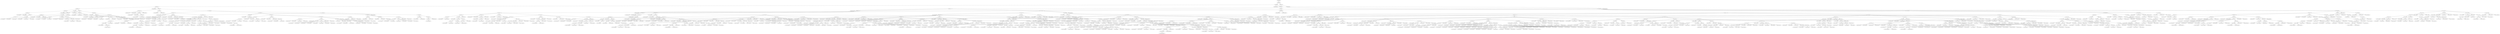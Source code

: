 strict digraph sapling0 {
overlap = none;
// 0:
1 [label="0 0 0 0 0 n:3"];
1 -> 11402
11402 [label="3 0 0 0 0 n:5"];
11402 -> 11432
11402 -> 11431
11432 [label="5 3 0 0 0 n:3"];
11432 -> 17230
11432 -> 17229
11432 -> 16616
17230 [label="5 3 3 0 0 n:3"];
17230 -> 17275
17230 -> 17274
17230 -> 16660
17275 [label="5 3 3 3 0 n:2"];
17275 -> 19864
17275 -> 19690
17275 -> 19337
19864 [label="5 3 3 3 2 n:2"];
19864 -> 19909
19864 -> 19737
19864 -> 19491
19909 [label="5 4 3 3 3 n:2"];
19909 -> 19953
19909 -> 19952
19909 -> 19534
19953 [label="5 5 4 3 3 h:FN (1)"];
19952 [label="6 5 3 3 3 h:FN (1)"];
19534 [label="7 4 3 3 3 n:2"];
19534 -> 24370
19534 -> 24369
19534 -> 24368
24370 [label="7 5 4 3 3 n:6"];
24370 -> 26685
24370 -> 26684
24370 -> 26683
24370 -> 26682
26685 [label="9 7 5 4 3 h:(14,3)"];
26684 [label="10 7 5 3 3 h:(14,3)"];
26683 [label="11 7 4 3 3 h:(8,5)"];
26682 [label="13 5 4 3 3 h:(8,5)"];
24369 [label="7 6 3 3 3 n:6"];
24369 -> 26716
24369 -> 26715
24369 -> 26714
26716 [label="9 7 6 3 3 h:(13,3)"];
26715 [label="12 7 3 3 3 h:(8,5)"];
26714 [label="13 6 3 3 3 h:(8,5)"];
24368 [label="9 4 3 3 3 n:6"];
24368 -> 26747
24368 -> 26746
24368 -> 26745
26747 [label="9 9 4 3 3 h:(10,4)"];
26746 [label="10 9 3 3 3 h:(10,4)"];
26745 [label="15 4 3 3 3 h:(8,5)"];
19737 [label="5 5 3 3 2 h:FN (1)"];
19491 [label="7 3 3 3 2 n:4"];
19491 -> 19531
19491 -> 19530
19491 -> 19529
19531 [label="7 6 3 3 3 n:6"];
19531 -> 24405
19531 -> 24404
19531 -> 24403
24405 [label="9 7 6 3 3 h:(13,3)"];
24404 [label="12 7 3 3 3 h:(8,5)"];
24403 [label="13 6 3 3 3 h:(8,5)"];
19530 [label="7 7 3 3 2 n:2"];
19530 -> 24454
19530 -> 24453
19530 -> 24452
24454 [label="7 7 4 3 3 n:4"];
24454 -> 26788
24454 -> 26787
24454 -> 26786
26788 [label="7 7 7 4 3 h:(12,3)"];
26787 [label="8 7 7 3 3 h:(12,3)"];
26786 [label="11 7 4 3 3 h:(8,5)"];
24453 [label="7 7 5 3 2 h:FN (0)"];
24452 [label="9 7 3 3 2 n:4"];
24452 -> 26835
24452 -> 26834
24452 -> 26833
24452 -> 26832
26835 [label="9 7 6 3 3 h:(13,3)"];
26834 [label="9 7 7 3 2 h:(12,3)"];
26833 [label="11 9 3 3 2 h:(10,4)"];
26832 [label="13 7 3 3 2 n:6"];
26832 -> 30162
26832 -> 30161
26832 -> 30160
30162 [label="13 8 7 3 3 h:(12,3)"];
30161 [label="13 9 7 3 2 h:(12,3)"];
30160 [label="13 13 3 3 2 h:(9,4)"];
19529 [label="11 3 3 3 2 h:(9,5)"];
19690 [label="5 5 3 3 0 n:2"];
19690 -> 19737
19690 -> 19736
19690 -> 19430
19736 [label="5 5 5 3 0 h:(14,3)"];
19430 [label="7 5 3 3 0 n:2"];
19430 -> 19485
19430 -> 19484
19430 -> 19483
19430 -> 19424
19485 [label="7 5 3 3 2 h:FN (1)"];
19484 [label="7 5 5 3 0 h:(14,3)"];
19483 [label="7 7 3 3 0 h:(12,4)"];
19424 [label="9 5 3 3 0 n:2"];
19424 -> 24513
19424 -> 24512
19424 -> 24511
19424 -> 24510
24513 [label="9 5 3 3 2 n:3"];
24513 -> 26904
24513 -> 26903
24513 -> 26902
24513 -> 26901
26904 [label="9 5 5 3 3 h:FN (0)"];
26903 [label="9 6 5 3 2 h:FN (0)"];
26902 [label="9 8 3 3 2 h:(11,4)"];
26901 [label="12 5 3 3 2 h:(9,5)"];
24512 [label="9 5 5 3 0 h:(14,3)"];
24511 [label="9 7 3 3 0 h:(12,4)"];
24510 [label="11 5 3 3 0 n:3"];
24510 -> 26956
24510 -> 26955
24510 -> 26954
24510 -> 26953
26956 [label="11 5 3 3 3 h:(8,5)"];
26955 [label="11 6 5 3 0 h:(14,3)"];
26954 [label="11 8 3 3 0 h:(11,4)"];
26953 [label="14 5 3 3 0 n:6"];
26953 -> 30186
26953 -> 30185
26953 -> 30184
30186 [label="14 6 5 3 3 n:7"];
30186 -> 33965
30186 -> 33964
30186 -> 33963
33965 [label="14 10 6 5 3 h:(14,2)"];
33964 [label="14 12 6 3 3 h:(8,4)"];
33963 [label="14 13 5 3 3 h:(8,4)"];
30185 [label="14 9 5 3 0 n:5"];
30185 -> 33988
30185 -> 33987
30185 -> 33986
30185 -> 33985
33988 [label="14 9 5 5 3 h:(14,2)"];
33987 [label="14 9 8 5 0 h:(11,3)"];
33986 [label="14 10 9 3 0 h:(10,3)"];
33985 [label="14 14 5 3 0 n:5"];
33985 -> 37515
33985 -> 37514
33985 -> 37513
37515 [label="14 14 5 5 3 h:(14,2)"];
37514 [label="14 14 8 5 0 h:(14,2)"];
37513 [label="14 14 10 3 0 n:9"];
37513 -> 40182
37513 -> 40181
40182 [label="14 14 10 9 3 h:(10,2)"];
40181 [label="14 14 12 10 0 h:(10,2)"];
30184 [label="14 11 3 3 0 n:10"];
30184 -> 34005
30184 -> 34004
34005 [label="14 11 10 3 3 h:(9,3)"];
34004 [label="14 13 11 3 0 n:10"];
34004 -> 37524
34004 -> 37523
37524 [label="14 13 11 10 3 h:(9,2)"];
37523 [label="14 13 13 11 0 n:11"];
37523 -> 40187
40187 [label="14 13 13 11 11 h:(8,1)"];
19337 [label="7 3 3 3 0 n:2"];
19337 -> 19491
19337 -> 19430
19337 -> 19381
19381 [label="9 3 3 3 0 n:2"];
19381 -> 19425
19381 -> 19424
19381 -> 19423
19425 [label="9 3 3 3 2 n:2"];
19425 -> 24368
19425 -> 24513
19425 -> 24561
24561 [label="11 3 3 3 2 h:(9,5)"];
19423 [label="11 3 3 3 0 n:2"];
19423 -> 24561
19423 -> 24510
19423 -> 24604
24604 [label="13 3 3 3 0 n:6"];
24604 -> 26714
24604 -> 26989
26989 [label="13 9 3 3 0 h:(10,4)"];
17274 [label="6 5 3 0 0 h:(14,4)"];
16660 [label="8 3 3 0 0 n:3"];
16660 -> 18363
16660 -> 21317
16660 -> 21298
18363 [label="8 3 3 3 0 n:2"];
18363 -> 18524
18363 -> 18460
18363 -> 18409
18524 [label="8 3 3 3 2 n:1"];
18524 -> 18572
18524 -> 18571
18524 -> 18570
18572 [label="8 3 3 3 3 n:6"];
18572 -> 24631
18572 -> 24630
24631 [label="9 8 3 3 3 h:(11,4)"];
24630 [label="14 3 3 3 3 h:(8,5)"];
18571 [label="8 4 3 3 2 n:1"];
18571 -> 24697
18571 -> 24696
18571 -> 24695
18571 -> 24694
24697 [label="8 4 3 3 3 n:5"];
24697 -> 27025
24697 -> 27024
24697 -> 27023
27025 [label="8 8 4 3 3 h:(11,4)"];
27024 [label="9 8 3 3 3 h:(11,4)"];
27023 [label="13 4 3 3 3 h:(8,5)"];
24696 [label="8 4 4 3 2 n:5"];
24696 -> 27071
24696 -> 27070
24696 -> 27069
24696 -> 27068
27071 [label="8 7 4 4 3 n:4"];
27071 -> 30258
27071 -> 30257
27071 -> 30256
27071 -> 30255
30258 [label="8 7 7 4 4 h:(12,3)"];
30257 [label="8 8 7 4 3 h:(12,3)"];
30256 [label="11 8 4 4 3 h:(8,5)"];
30255 [label="12 7 4 4 3 h:(8,5)"];
27070 [label="8 8 4 4 2 h:(11,4)"];
27069 [label="9 8 4 3 2 h:(11,4)"];
27068 [label="13 4 4 3 2 n:8"];
27068 -> 30277
27068 -> 30276
27068 -> 30275
30277 [label="13 10 4 4 3 h:(9,4)"];
30276 [label="13 11 4 4 2 h:(9,4)"];
30275 [label="13 12 4 3 2 h:(9,4)"];
24695 [label="8 5 3 3 2 n:5"];
24695 -> 27136
24695 -> 27135
24695 -> 27134
24695 -> 27133
27136 [label="8 7 5 3 3 h:(14,3)"];
27135 [label="8 8 5 3 2 h:(11,4)"];
27134 [label="10 8 3 3 2 h:(11,4)"];
27133 [label="13 5 3 3 2 n:8"];
27133 -> 30296
27133 -> 30295
27133 -> 30294
30296 [label="13 10 5 3 3 h:(9,4)"];
30295 [label="13 11 5 3 2 h:(9,4)"];
30294 [label="13 13 3 3 2 h:(9,4)"];
24694 [label="9 4 3 3 2 n:3"];
24694 -> 27208
24694 -> 27207
24694 -> 27206
24694 -> 27205
27208 [label="9 5 4 3 3 n:4"];
27208 -> 30345
27208 -> 30344
27208 -> 30343
27208 -> 30342
30345 [label="9 7 5 4 3 h:(14,3)"];
30344 [label="9 8 5 3 3 h:(14,3)"];
30343 [label="9 9 4 3 3 h:(10,4)"];
30342 [label="13 5 4 3 3 h:(8,5)"];
27207 [label="9 6 4 3 2 n:2"];
27207 -> 30416
27207 -> 30415
27207 -> 30414
27207 -> 30413
27207 -> 30412
30416 [label="9 6 4 4 3 n:4"];
30416 -> 34067
30416 -> 34066
30416 -> 34065
30416 -> 34064
34067 [label="9 7 6 4 4 h:(13,3)"];
34066 [label="9 8 6 4 3 h:(13,3)"];
34065 [label="10 9 4 4 3 h:(10,4)"];
34064 [label="13 6 4 4 3 h:(8,5)"];
30415 [label="9 6 5 4 2 h:(14,3)"];
30414 [label="9 6 6 3 2 h:(13,3)"];
30413 [label="9 8 4 3 2 h:(11,4)"];
30412 [label="11 6 4 3 2 n:8"];
30412 -> 34096
30412 -> 34095
30412 -> 34094
30412 -> 34093
34096 [label="11 10 6 4 3 h:(9,4)"];
34095 [label="11 11 6 4 2 h:(9,4)"];
34094 [label="12 11 6 3 2 h:(9,4)"];
34093 [label="14 11 4 3 2 h:(9,4)"];
27206 [label="9 7 3 3 2 n:2"];
27206 -> 30478
27206 -> 30477
27206 -> 30476
27206 -> 30475
30478 [label="9 7 4 3 3 n:4"];
30478 -> 34143
30478 -> 34142
30478 -> 34141
30478 -> 34140
34143 [label="9 7 7 4 3 h:(12,3)"];
34142 [label="9 8 7 3 3 h:(12,3)"];
34141 [label="11 9 4 3 3 h:(10,4)"];
34140 [label="13 7 4 3 3 h:(8,5)"];
30477 [label="9 7 5 3 2 h:(14,3)"];
30476 [label="9 9 3 3 2 h:(10,4)"];
30475 [label="11 7 3 3 2 n:8"];
30475 -> 34168
30475 -> 34167
30475 -> 34166
34168 [label="11 10 7 3 3 h:(12,3)"];
34167 [label="11 11 7 3 2 h:(12,3)"];
34166 [label="15 11 3 3 2 h:(9,4)"];
27205 [label="12 4 3 3 2 n:8"];
27205 -> 30507
27205 -> 30506
27205 -> 30505
30507 [label="12 10 4 3 3 h:(9,4)"];
30506 [label="12 11 4 3 2 h:(9,4)"];
30505 [label="12 12 3 3 2 h:(9,4)"];
18570 [label="9 3 3 3 2 n:4"];
18570 -> 24734
18570 -> 24733
18570 -> 24732
24734 [label="9 6 3 3 3 n:5"];
24734 -> 27249
24734 -> 27248
24734 -> 27247
27249 [label="9 8 6 3 3 h:(13,3)"];
27248 [label="11 9 3 3 3 h:(8,5)"];
27247 [label="14 6 3 3 3 h:(8,5)"];
24733 [label="9 7 3 3 2 n:2"];
24733 -> 27306
24733 -> 27305
24733 -> 27304
24733 -> 27303
27306 [label="9 7 4 3 3 n:4"];
27306 -> 30554
27306 -> 30553
27306 -> 30552
27306 -> 30551
30554 [label="9 7 7 4 3 h:(12,3)"];
30553 [label="9 8 7 3 3 h:(12,3)"];
30552 [label="11 9 4 3 3 h:(8,5)"];
30551 [label="13 7 4 3 3 h:(8,5)"];
27305 [label="9 7 5 3 2 h:(14,3)"];
27304 [label="9 9 3 3 2 h:(10,4)"];
27303 [label="11 7 3 3 2 n:8"];
27303 -> 30579
27303 -> 30578
27303 -> 30577
30579 [label="11 10 7 3 3 h:(9,4)"];
30578 [label="11 11 7 3 2 h:(9,4)"];
30577 [label="15 11 3 3 2 h:(9,4)"];
24732 [label="13 3 3 3 2 n:8"];
24732 -> 27325
24732 -> 27324
27325 [label="13 10 3 3 3 h:(9,4)"];
27324 [label="13 11 3 3 2 h:(9,4)"];
18460 [label="8 5 3 3 0 n:2"];
18460 -> 18518
18460 -> 18517
18460 -> 18516
18460 -> 18454
18518 [label="8 5 3 3 2 n:3"];
18518 -> 24800
18518 -> 24799
18518 -> 24798
18518 -> 24797
24800 [label="8 5 5 3 3 h:(14,3)"];
24799 [label="8 6 5 3 2 h:(14,3)"];
24798 [label="8 8 3 3 2 h:(11,4)"];
24797 [label="11 5 3 3 2 n:8"];
24797 -> 27352
24797 -> 27351
24797 -> 27350
27352 [label="11 10 5 3 3 h:(9,4)"];
27351 [label="11 11 5 3 2 h:(9,4)"];
27350 [label="13 11 3 3 2 h:(9,4)"];
18517 [label="8 5 5 3 0 h:(14,3)"];
18516 [label="8 7 3 3 0 n:2"];
18516 -> 24803
18516 -> 24862
18516 -> 24506
18516 -> 24861
24803 [label="8 7 3 3 2 n:2"];
24803 -> 27409
24803 -> 27408
24803 -> 26902
24803 -> 27407
27409 [label="8 7 4 3 3 n:4"];
27409 -> 30627
27409 -> 30626
27409 -> 30625
27409 -> 30624
30627 [label="8 7 7 4 3 h:(12,3)"];
30626 [label="8 8 7 3 3 h:(12,3)"];
30625 [label="11 8 4 3 3 h:(8,5)"];
30624 [label="12 7 4 3 3 h:(8,5)"];
27408 [label="8 7 5 3 2 h:FN (0)"];
27407 [label="10 7 3 3 2 h:(9,5)"];
24862 [label="8 7 5 3 0 h:(14,3)"];
24506 [label="9 8 3 3 0 h:(11,4)"];
24861 [label="10 7 3 3 0 n:4"];
24861 -> 27459
24861 -> 27458
24861 -> 27457
24861 -> 27456
27459 [label="10 7 4 3 3 n:2"];
27459 -> 30683
27459 -> 30682
27459 -> 30681
27459 -> 30680
30683 [label="10 7 5 4 3 n:3"];
30683 -> 34230
30683 -> 34229
30683 -> 34228
30683 -> 34227
30683 -> 34226
34230 [label="10 7 6 5 4 h:(14,2)"];
34229 [label="10 7 7 5 3 h:(12,3)"];
34228 [label="10 8 7 4 3 h:(12,3)"];
34227 [label="10 10 5 4 3 h:(9,4)"];
34226 [label="13 7 5 4 3 n:6"];
34226 -> 37551
34226 -> 37550
34226 -> 37549
34226 -> 37548
37551 [label="13 9 7 5 4 h:(14,2)"];
37550 [label="13 10 7 5 3 h:(14,2)"];
37549 [label="13 11 7 4 3 h:(8,4)"];
37548 [label="13 13 5 4 3 h:(8,4)"];
30682 [label="10 7 6 3 3 n:3"];
30682 -> 34291
30682 -> 34290
30682 -> 34289
30682 -> 34288
34291 [label="10 7 6 6 3 h:(13,2)"];
34290 [label="10 9 7 3 3 h:(12,3)"];
34289 [label="10 10 6 3 3 h:(9,4)"];
34288 [label="13 7 6 3 3 n:6"];
34288 -> 37573
34288 -> 37572
34288 -> 37571
37573 [label="13 9 7 6 3 h:(13,2)"];
37572 [label="13 12 7 3 3 h:(8,4)"];
37571 [label="13 13 6 3 3 h:(8,4)"];
30681 [label="10 9 4 3 3 h:(10,4)"];
30680 [label="12 7 4 3 3 h:(8,5)"];
27458 [label="10 7 7 3 0 h:(12,3)"];
27457 [label="11 10 3 3 0 h:(10,4)"];
27456 [label="14 7 3 3 0 n:7"];
27456 -> 30699
27456 -> 30698
27456 -> 30697
30699 [label="14 7 7 3 3 h:(12,3)"];
30698 [label="14 10 7 3 0 h:(12,3)"];
30697 [label="14 14 3 3 0 n:7"];
30697 -> 34313
30697 -> 34312
34313 [label="14 14 7 3 3 n:5"];
34313 -> 37585
34313 -> 37584
37585 [label="14 14 8 7 3 h:(12,2)"];
37584 [label="14 14 12 3 3 h:(8,3)"];
34312 [label="14 14 10 3 0 n:9"];
34312 -> 37595
34312 -> 37594
37595 [label="14 14 10 9 3 h:(10,2)"];
37594 [label="14 14 12 10 0 h:(10,2)"];
18454 [label="10 5 3 3 0 n:2"];
18454 -> 24802
18454 -> 24920
18454 -> 24861
18454 -> 24505
24802 [label="10 5 3 3 2 h:(9,5)"];
24920 [label="10 5 5 3 0 h:(14,3)"];
24505 [label="12 5 3 3 0 n:2"];
24505 -> 26901
24505 -> 27522
24505 -> 27466
24505 -> 26953
27522 [label="12 5 5 3 0 h:(14,3)"];
27466 [label="12 7 3 3 0 n:7"];
27466 -> 30746
27466 -> 30745
27466 -> 30180
30746 [label="12 7 7 3 3 h:(12,3)"];
30745 [label="12 10 7 3 0 h:(12,3)"];
30180 [label="14 12 3 3 0 n:7"];
30180 -> 34337
30180 -> 34336
34337 [label="14 12 7 3 3 n:7"];
34337 -> 37605
34337 -> 37604
37605 [label="14 12 10 7 3 h:(12,2)"];
37604 [label="14 14 12 3 3 h:(8,3)"];
34336 [label="14 12 10 3 0 h:(10,3)"];
18409 [label="10 3 3 3 0 n:2"];
18409 -> 18455
18409 -> 18454
18409 -> 18453
18455 [label="10 3 3 3 2 h:(9,5)"];
18453 [label="12 3 3 3 0 n:8"];
18453 -> 24946
18453 -> 24945
24946 [label="12 8 3 3 3 n:7"];
24946 -> 27545
24946 -> 27544
27545 [label="12 10 8 3 3 h:(11,3)"];
27544 [label="15 12 3 3 3 n:7"];
27544 -> 30786
30786 [label="15 12 10 3 3 h:(9,3)"];
24945 [label="12 11 3 3 0 n:9"];
24945 -> 27567
24945 -> 27566
27567 [label="12 11 9 3 3 h:(10,3)"];
27566 [label="12 12 11 3 0 h:(10,3)"];
21317 [label="8 6 3 0 0 n:5"];
21317 -> 18776
21317 -> 21360
21317 -> 21359
21317 -> 21358
18776 [label="8 6 5 3 0 h:(14,3)"];
21360 [label="8 8 6 0 0 h:(11,4)"];
21359 [label="11 8 3 0 0 h:(11,4)"];
21358 [label="13 6 3 0 0 n:6"];
21358 -> 24995
21358 -> 24994
21358 -> 24993
24995 [label="13 6 6 3 0 h:(13,3)"];
24994 [label="13 9 6 0 0 h:(13,3)"];
24993 [label="13 12 3 0 0 n:9"];
24993 -> 27585
24993 -> 27584
27585 [label="13 12 9 3 0 h:(10,3)"];
27584 [label="13 12 12 0 0 h:(10,3)"];
21298 [label="11 3 3 0 0 n:9"];
21298 -> 21316
21298 -> 21315
21316 [label="11 9 3 3 0 h:(10,4)"];
21315 [label="12 11 3 0 0 h:(10,4)"];
17229 [label="6 5 0 0 0 h:(14,4)"];
16616 [label="8 3 0 0 0 n:1"];
16616 -> 17045
16616 -> 16932
16616 -> 16750
17045 [label="8 3 1 0 0 n:1"];
17045 -> 17167
17045 -> 17104
17045 -> 16981
17045 -> 16869
17167 [label="8 3 1 1 0 n:4"];
17167 -> 17217
17167 -> 17216
17167 -> 17215
17167 -> 17214
17217 [label="8 4 3 1 1 n:2"];
17217 -> 23682
17217 -> 23681
17217 -> 23680
17217 -> 23679
23682 [label="8 4 3 3 1 n:1"];
23682 -> 25164
23682 -> 25163
23682 -> 25162
23682 -> 25161
25164 [label="8 4 3 3 2 n:5"];
25164 -> 27631
25164 -> 27630
25164 -> 27629
25164 -> 27628
27631 [label="8 7 4 3 3 n:5"];
27631 -> 30829
27631 -> 30828
27631 -> 30827
27631 -> 30826
30829 [label="8 8 7 4 3 h:(12,3)"];
30828 [label="9 8 7 3 3 h:(12,3)"];
30827 [label="12 8 4 3 3 h:(8,5)"];
30826 [label="13 7 4 3 3 h:(8,5)"];
27630 [label="8 8 4 3 2 h:(11,4)"];
27629 [label="9 8 3 3 2 h:(11,4)"];
27628 [label="13 4 3 3 2 h:(9,5)"];
25163 [label="8 4 4 3 1 n:5"];
25163 -> 27697
25163 -> 27696
25163 -> 27695
25163 -> 27694
27697 [label="8 6 4 4 3 n:5"];
27697 -> 30873
27697 -> 30872
27697 -> 30871
27697 -> 30870
30873 [label="8 8 6 4 4 h:(13,3)"];
30872 [label="9 8 6 4 3 h:(13,3)"];
30871 [label="11 8 4 4 3 h:(8,5)"];
30870 [label="13 6 4 4 3 h:(8,5)"];
27696 [label="8 8 4 4 1 h:(11,4)"];
27695 [label="9 8 4 3 1 h:(11,4)"];
27694 [label="13 4 4 3 1 h:(9,5)"];
25162 [label="8 5 3 3 1 h:FN (1)"];
25161 [label="9 4 3 3 1 n:5"];
25161 -> 27758
25161 -> 27695
25161 -> 27757
25161 -> 27756
27758 [label="9 6 4 3 3 n:5"];
27758 -> 30872
27758 -> 30915
27758 -> 30914
27758 -> 30913
30915 [label="9 9 6 3 3 h:(13,3)"];
30914 [label="11 9 4 3 3 h:(8,5)"];
30913 [label="14 6 4 3 3 h:(8,5)"];
27757 [label="9 9 3 3 1 h:(10,4)"];
27756 [label="14 4 3 3 1 h:(9,5)"];
23681 [label="8 5 4 1 1 h:FN (1)"];
23680 [label="8 6 3 1 1 h:FN (1)"];
23679 [label="10 4 3 1 1 h:(9,5)"];
17216 [label="8 5 3 1 0 n:5"];
17216 -> 23737
17216 -> 23736
17216 -> 23735
17216 -> 23734
17216 -> 23733
23737 [label="8 5 5 3 1 h:FN (0)"];
23736 [label="8 6 5 3 0 h:(14,3)"];
23735 [label="8 8 5 1 0 h:(11,4)"];
23734 [label="10 8 3 1 0 h:(11,4)"];
23733 [label="13 5 3 1 0 n:6"];
23733 -> 25200
23733 -> 25199
23733 -> 25198
23733 -> 25197
25200 [label="13 6 5 3 1 h:(14,3)"];
25199 [label="13 7 5 3 0 h:(14,3)"];
25198 [label="13 9 5 1 0 h:(14,3)"];
25197 [label="13 11 3 1 0 n:9"];
25197 -> 27800
25197 -> 27799
25197 -> 27798
27800 [label="13 11 9 3 1 h:(10,3)"];
27799 [label="13 11 10 3 0 h:(10,3)"];
27798 [label="13 12 11 1 0 h:(10,3)"];
17215 [label="8 7 1 1 0 n:6"];
17215 -> 23792
17215 -> 23791
17215 -> 23790
17215 -> 23789
23792 [label="8 7 6 1 1 h:(13,3)"];
23791 [label="8 7 7 1 0 h:(12,3)"];
23790 [label="13 8 1 1 0 n:8"];
23790 -> 25242
23790 -> 25241
23790 -> 25240
25242 [label="13 8 8 1 1 h:(11,3)"];
25241 [label="13 9 8 1 0 h:(11,3)"];
25240 [label="16 13 1 1 0 n:9"];
25240 -> 27812
25240 -> 27811
27812 [label="16 13 9 1 1 h:(10,3)"];
27811 [label="16 13 10 1 0 h:(10,3)"];
23789 [label="14 7 1 1 0 n:7"];
23789 -> 25286
23789 -> 25285
23789 -> 25284
25286 [label="14 7 7 1 1 h:(12,3)"];
25285 [label="14 8 7 1 0 h:(12,3)"];
25284 [label="14 14 1 1 0 n:9"];
25284 -> 27826
25284 -> 27825
27826 [label="14 14 9 1 1 h:(10,3)"];
27825 [label="14 14 10 1 0 h:(10,3)"];
17214 [label="12 3 1 1 0 n:9"];
17214 -> 23832
17214 -> 23831
17214 -> 23830
23832 [label="12 9 3 1 1 h:(10,4)"];
23831 [label="12 10 3 1 0 h:(10,4)"];
23830 [label="12 12 1 1 0 h:(10,4)"];
17104 [label="8 3 2 0 0 n:3"];
17104 -> 17159
17104 -> 17158
17104 -> 17157
17104 -> 17156
17159 [label="8 3 3 2 0 n:2"];
17159 -> 22616
17159 -> 19585
17159 -> 22212
17159 -> 22496
22616 [label="8 3 3 2 2 n:6"];
22616 -> 25330
22616 -> 25329
22616 -> 25328
25330 [label="8 8 3 3 2 h:(11,4)"];
25329 [label="9 8 3 2 2 h:(11,4)"];
25328 [label="14 3 3 2 2 n:8"];
25328 -> 27843
25328 -> 27842
27843 [label="14 10 3 3 2 h:(9,4)"];
27842 [label="14 11 3 2 2 h:(9,4)"];
19585 [label="8 4 3 3 0 n:2"];
19585 -> 25345
19585 -> 25408
19585 -> 25407
19585 -> 25406
25345 [label="8 4 3 3 2 n:6"];
25345 -> 27884
25345 -> 27883
25345 -> 27882
25345 -> 27881
27884 [label="8 8 4 3 3 h:(11,4)"];
27883 [label="9 8 4 3 2 h:(11,4)"];
27882 [label="10 8 3 3 2 h:(11,4)"];
27881 [label="14 4 3 3 2 n:8"];
27881 -> 30934
27881 -> 30933
27881 -> 30932
30934 [label="14 10 4 3 3 h:(9,4)"];
30933 [label="14 11 4 3 2 h:(9,4)"];
30932 [label="14 12 3 3 2 h:(9,4)"];
25408 [label="8 5 4 3 0 n:5"];
25408 -> 27960
25408 -> 27959
25408 -> 27958
25408 -> 27957
25408 -> 27956
27960 [label="8 5 5 4 3 h:FN (0)"];
27959 [label="8 8 5 4 0 h:(14,3)"];
27958 [label="9 8 5 3 0 h:(14,3)"];
27957 [label="10 8 4 3 0 h:(11,4)"];
27956 [label="13 5 4 3 0 n:7"];
27956 -> 30958
27956 -> 30957
27956 -> 30956
27956 -> 30955
30958 [label="13 7 5 4 3 n:6"];
30958 -> 34360
30958 -> 34359
30958 -> 34358
30958 -> 34357
34360 [label="13 9 7 5 4 h:(14,2)"];
34359 [label="13 10 7 5 3 h:(14,2)"];
34358 [label="13 11 7 4 3 h:(8,4)"];
34357 [label="13 13 5 4 3 h:(8,4)"];
30957 [label="13 10 5 4 0 n:9"];
30957 -> 34374
30957 -> 34373
30957 -> 34372
34374 [label="13 10 9 5 4 h:(14,2)"];
34373 [label="13 13 10 5 0 h:(14,2)"];
34372 [label="14 13 10 4 0 n:9"];
34372 -> 37615
34372 -> 37614
37615 [label="14 13 10 9 4 h:(10,2)"];
37614 [label="14 13 13 10 0 h:(10,2)"];
30956 [label="13 11 5 3 0 n:8"];
30956 -> 34404
30956 -> 34403
30956 -> 34402
34404 [label="13 11 8 5 3 h:(14,2)"];
34403 [label="13 11 11 5 0 h:(14,2)"];
34402 [label="13 13 11 3 0 n:9"];
34402 -> 37627
34402 -> 37626
37627 [label="13 13 11 9 3 h:(10,2)"];
37626 [label="13 13 12 11 0 h:(10,2)"];
30955 [label="13 12 4 3 0 n:7"];
30955 -> 34435
30955 -> 34434
30955 -> 34433
34435 [label="13 12 7 4 3 n:7"];
34435 -> 37641
34435 -> 37640
34435 -> 37639
37641 [label="13 12 10 7 4 h:(12,2)"];
37640 [label="13 12 11 7 3 h:(8,3)"];
37639 [label="14 13 12 4 3 h:(8,3)"];
34434 [label="13 12 10 4 0 h:(10,3)"];
34433 [label="13 12 11 3 0 h:(10,3)"];
25407 [label="8 6 3 3 0 n:5"];
25407 -> 28026
25407 -> 28025
25407 -> 28024
25407 -> 28023
28026 [label="8 6 5 3 3 h:FN (0)"];
28025 [label="8 8 6 3 0 h:(11,4)"];
28024 [label="11 8 3 3 0 h:(11,4)"];
28023 [label="13 6 3 3 0 n:7"];
28023 -> 31003
28023 -> 31002
28023 -> 31001
31003 [label="13 7 6 3 3 n:6"];
31003 -> 34459
31003 -> 34458
31003 -> 34457
34459 [label="13 9 7 6 3 h:(13,2)"];
34458 [label="13 12 7 3 3 h:(8,4)"];
34457 [label="13 13 6 3 3 h:(8,4)"];
31002 [label="13 10 6 3 0 n:9"];
31002 -> 34475
31002 -> 34474
31002 -> 34473
34475 [label="13 10 9 6 3 h:(13,2)"];
34474 [label="13 12 10 6 0 h:(13,2)"];
34473 [label="15 13 10 3 0 n:9"];
34473 -> 37651
34473 -> 37650
37651 [label="15 13 10 9 3 h:(10,2)"];
37650 [label="15 13 12 10 0 h:(10,2)"];
31001 [label="13 13 3 3 0 n:6"];
31001 -> 34457
31001 -> 34505
34505 [label="13 13 9 3 0 h:(10,3)"];
25406 [label="10 4 3 3 0 n:9"];
25406 -> 28066
25406 -> 28065
25406 -> 28064
28066 [label="10 9 4 3 3 h:(10,4)"];
28065 [label="12 10 4 3 0 h:(10,4)"];
28064 [label="13 10 3 3 0 h:(10,4)"];
22212 [label="8 5 3 2 0 n:5"];
22212 -> 25468
22212 -> 25467
22212 -> 25466
22212 -> 25465
22212 -> 25464
25468 [label="8 5 5 3 2 h:FN (0)"];
25467 [label="8 7 5 3 0 h:(14,3)"];
25466 [label="8 8 5 2 0 h:(14,3)"];
25465 [label="10 8 3 2 0 h:(11,4)"];
25464 [label="13 5 3 2 0 n:6"];
25464 -> 28102
25464 -> 28101
25464 -> 28100
25464 -> 28099
28102 [label="13 6 5 3 2 n:6"];
28102 -> 31053
28102 -> 31052
28102 -> 31051
28102 -> 31050
31053 [label="13 8 6 5 3 h:(14,2)"];
31052 [label="13 9 6 5 2 h:(14,2)"];
31051 [label="13 11 6 3 2 n:8"];
31051 -> 34525
31051 -> 34524
31051 -> 34523
34525 [label="13 11 10 6 3 h:(9,3)"];
34524 [label="13 11 11 6 2 h:(9,3)"];
34523 [label="14 13 11 3 2 h:(9,3)"];
31050 [label="13 12 5 3 2 n:8"];
31050 -> 34541
31050 -> 34540
31050 -> 34539
34541 [label="13 12 10 5 3 h:(9,3)"];
34540 [label="13 12 11 5 2 h:(9,3)"];
34539 [label="13 13 12 3 2 h:(9,3)"];
28101 [label="13 8 5 3 0 n:6"];
28101 -> 31053
28101 -> 31090
28101 -> 31089
28101 -> 31088
31090 [label="13 9 8 5 0 h:(14,2)"];
31089 [label="13 11 8 3 0 h:(11,3)"];
31088 [label="14 13 5 3 0 n:6"];
31088 -> 34559
31088 -> 34558
31088 -> 34557
34559 [label="14 13 6 5 3 h:(14,2)"];
34558 [label="14 13 9 5 0 h:(14,2)"];
34557 [label="14 13 11 3 0 n:9"];
34557 -> 37661
34557 -> 37660
37661 [label="14 13 11 9 3 h:(10,2)"];
37660 [label="14 13 12 11 0 h:(10,2)"];
28100 [label="13 9 5 2 0 n:6"];
28100 -> 31052
28100 -> 31090
28100 -> 31132
28100 -> 31131
31132 [label="13 11 9 2 0 h:(10,3)"];
31131 [label="15 13 5 2 0 n:6"];
31131 -> 34579
31131 -> 34578
31131 -> 34577
34579 [label="15 13 6 5 2 h:(14,2)"];
34578 [label="15 13 8 5 0 h:(14,2)"];
34577 [label="15 13 11 2 0 n:9"];
34577 -> 37671
34577 -> 37670
37671 [label="15 13 11 9 2 h:(10,2)"];
37670 [label="15 13 11 11 0 h:(10,2)"];
28099 [label="13 11 3 2 0 n:9"];
28099 -> 31168
28099 -> 31167
28099 -> 31166
31168 [label="13 11 9 3 2 h:(10,3)"];
31167 [label="13 11 11 3 0 h:(10,3)"];
31166 [label="13 12 11 2 0 h:(10,3)"];
22496 [label="10 3 3 2 0 n:9"];
22496 -> 25512
22496 -> 25511
22496 -> 25510
25512 [label="10 9 3 3 2 h:(10,4)"];
25511 [label="11 10 3 3 0 h:(10,4)"];
25510 [label="12 10 3 2 0 h:(10,4)"];
17158 [label="8 5 3 0 0 n:6"];
17158 -> 23162
17158 -> 23161
17158 -> 23160
17158 -> 23159
23162 [label="8 6 5 3 0 h:(14,3)"];
23161 [label="9 8 5 0 0 h:(14,3)"];
23160 [label="11 8 3 0 0 h:(11,4)"];
23159 [label="14 5 3 0 0 n:5"];
23159 -> 25542
23159 -> 25541
23159 -> 25540
25542 [label="14 5 5 3 0 h:(14,3)"];
25541 [label="14 8 5 0 0 h:(14,3)"];
25540 [label="14 10 3 0 0 n:9"];
25540 -> 28138
25540 -> 28137
28138 [label="14 10 9 3 0 h:(10,3)"];
28137 [label="14 12 10 0 0 h:(10,3)"];
17157 [label="8 6 2 0 0 h:(13,4)"];
17156 [label="11 3 2 0 0 n:9"];
17156 -> 23856
17156 -> 23855
17156 -> 23854
23856 [label="11 9 3 2 0 h:(10,4)"];
23855 [label="11 11 3 0 0 h:(10,4)"];
23854 [label="12 11 2 0 0 h:(10,4)"];
16981 [label="8 4 1 0 0 n:1"];
16981 -> 17044
16981 -> 17043
16981 -> 17042
16981 -> 16868
17044 [label="8 4 1 1 0 n:2"];
17044 -> 23915
17044 -> 23914
17044 -> 23913
17044 -> 23912
23915 [label="8 4 2 1 1 n:4"];
23915 -> 25598
23915 -> 25597
23915 -> 25596
23915 -> 25595
25598 [label="8 5 4 2 1 h:FN (1)"];
25597 [label="8 6 4 1 1 h:FN (1)"];
25596 [label="8 8 2 1 1 h:FN (1)"];
25595 [label="12 4 2 1 1 h:(9,5)"];
23914 [label="8 4 3 1 0 n:2"];
23914 -> 25670
23914 -> 25669
23914 -> 25668
23914 -> 25667
23914 -> 25666
25670 [label="8 4 3 2 1 n:2"];
25670 -> 28210
25670 -> 28209
25670 -> 28208
25670 -> 28207
25670 -> 28206
28210 [label="8 4 3 3 2 n:5"];
28210 -> 31214
28210 -> 31213
28210 -> 31212
28210 -> 31211
31214 [label="8 7 4 3 3 n:5"];
31214 -> 34624
31214 -> 34623
31214 -> 34622
31214 -> 34621
34624 [label="8 8 7 4 3 h:(12,3)"];
34623 [label="9 8 7 3 3 h:(12,3)"];
34622 [label="12 8 4 3 3 h:(8,5)"];
34621 [label="13 7 4 3 3 h:(8,5)"];
31213 [label="8 8 4 3 2 h:(11,4)"];
31212 [label="9 8 3 3 2 h:(11,4)"];
31211 [label="13 4 3 3 2 h:(9,5)"];
28209 [label="8 4 4 3 1 n:5"];
28209 -> 31280
28209 -> 31279
28209 -> 31278
28209 -> 31277
31280 [label="8 6 4 4 3 n:5"];
31280 -> 34668
31280 -> 34667
31280 -> 34666
31280 -> 34665
34668 [label="8 8 6 4 4 h:(13,3)"];
34667 [label="9 8 6 4 3 h:(13,3)"];
34666 [label="11 8 4 4 3 h:(8,5)"];
34665 [label="13 6 4 4 3 h:(8,5)"];
31279 [label="8 8 4 4 1 h:(11,4)"];
31278 [label="9 8 4 3 1 h:(11,4)"];
31277 [label="13 4 4 3 1 h:(9,5)"];
28208 [label="8 5 4 2 1 h:FN (1)"];
28207 [label="8 6 3 2 1 h:FN (1)"];
28206 [label="10 4 3 2 1 h:(9,5)"];
25669 [label="8 4 3 3 0 n:2"];
25669 -> 28210
25669 -> 28273
25669 -> 28272
25669 -> 28271
28273 [label="8 5 4 3 0 n:5"];
28273 -> 31353
28273 -> 31352
28273 -> 31351
28273 -> 31350
28273 -> 31349
31353 [label="8 5 5 4 3 h:FN (0)"];
31352 [label="8 8 5 4 0 h:(14,3)"];
31351 [label="9 8 5 3 0 h:(14,3)"];
31350 [label="10 8 4 3 0 h:(11,4)"];
31349 [label="13 5 4 3 0 n:7"];
31349 -> 34692
31349 -> 34691
31349 -> 34690
31349 -> 34689
34692 [label="13 7 5 4 3 n:6"];
34692 -> 37692
34692 -> 37691
34692 -> 37690
34692 -> 37689
37692 [label="13 9 7 5 4 h:(14,2)"];
37691 [label="13 10 7 5 3 h:(14,2)"];
37690 [label="13 11 7 4 3 h:(8,4)"];
37689 [label="13 13 5 4 3 h:(8,4)"];
34691 [label="13 10 5 4 0 n:9"];
34691 -> 37706
34691 -> 37705
34691 -> 37704
37706 [label="13 10 9 5 4 h:(14,2)"];
37705 [label="13 13 10 5 0 h:(14,2)"];
37704 [label="14 13 10 4 0 n:9"];
37704 -> 40197
37704 -> 40196
40197 [label="14 13 10 9 4 h:(10,2)"];
40196 [label="14 13 13 10 0 h:(10,2)"];
34690 [label="13 11 5 3 0 n:8"];
34690 -> 37736
34690 -> 37735
34690 -> 37734
37736 [label="13 11 8 5 3 h:(14,2)"];
37735 [label="13 11 11 5 0 h:(14,2)"];
37734 [label="13 13 11 3 0 h:(10,3)"];
34689 [label="13 12 4 3 0 n:7"];
34689 -> 37759
34689 -> 37758
34689 -> 37757
37759 [label="13 12 7 4 3 n:7"];
37759 -> 40211
37759 -> 40210
37759 -> 40209
40211 [label="13 12 10 7 4 h:(12,2)"];
40210 [label="13 12 11 7 3 h:(8,3)"];
40209 [label="14 13 12 4 3 h:(8,3)"];
37758 [label="13 12 10 4 0 h:(10,3)"];
37757 [label="13 12 11 3 0 h:(10,3)"];
28272 [label="8 6 3 3 0 n:5"];
28272 -> 31417
28272 -> 31416
28272 -> 31415
28272 -> 31414
31417 [label="8 6 5 3 3 h:FN (0)"];
31416 [label="8 8 6 3 0 h:(11,4)"];
31415 [label="11 8 3 3 0 h:(11,4)"];
31414 [label="13 6 3 3 0 n:6"];
31414 -> 34741
31414 -> 34740
31414 -> 34739
34741 [label="13 6 6 3 3 h:(13,3)"];
34740 [label="13 9 6 3 0 h:(13,3)"];
34739 [label="13 12 3 3 0 n:9"];
34739 -> 37775
34739 -> 37774
37775 [label="13 12 9 3 3 h:(10,3)"];
37774 [label="13 12 12 3 0 h:(10,3)"];
28271 [label="10 4 3 3 0 n:9"];
28271 -> 31457
28271 -> 31456
28271 -> 31455
31457 [label="10 9 4 3 3 h:(10,4)"];
31456 [label="12 10 4 3 0 h:(10,4)"];
31455 [label="13 10 3 3 0 h:(10,4)"];
25668 [label="8 5 4 1 0 n:1"];
25668 -> 28352
25668 -> 28351
25668 -> 28350
25668 -> 28349
25668 -> 28348
28352 [label="8 5 4 1 1 h:FN (1)"];
28351 [label="8 5 4 2 0 n:1"];
28351 -> 31535
28351 -> 31534
28351 -> 31533
28351 -> 31532
28351 -> 31531
31535 [label="8 5 4 2 1 h:FN (1)"];
31534 [label="8 5 4 3 0 n:4"];
31534 -> 34817
31534 -> 34816
31534 -> 34815
31534 -> 34814
31534 -> 34813
34817 [label="8 5 4 4 3 n:3"];
34817 -> 37830
34817 -> 37829
34817 -> 37828
34817 -> 37827
37830 [label="8 6 5 4 4 h:(14,3)"];
37829 [label="8 7 5 4 3 h:(14,3)"];
37828 [label="8 8 4 4 3 n:3"];
37828 -> 40255
37828 -> 40254
37828 -> 40253
40255 [label="8 8 6 4 4 h:(13,3)"];
40254 [label="8 8 7 4 3 h:(12,3)"];
40253 [label="11 8 4 4 3 h:(8,5)"];
37827 [label="11 5 4 4 3 h:(8,5)"];
34816 [label="8 7 5 4 0 h:(14,3)"];
34815 [label="8 8 5 3 0 h:(11,4)"];
34814 [label="9 8 4 3 0 h:(11,4)"];
34813 [label="12 5 4 3 0 n:7"];
34813 -> 37862
34813 -> 37861
34813 -> 37860
34813 -> 37859
37862 [label="12 7 5 4 3 n:7"];
37862 -> 40275
37862 -> 40274
37862 -> 40273
37862 -> 40272
40275 [label="12 10 7 5 4 h:(14,2)"];
40274 [label="12 11 7 5 3 h:(8,4)"];
40273 [label="12 12 7 4 3 h:(8,4)"];
40272 [label="14 12 5 4 3 h:(8,4)"];
37861 [label="12 10 5 4 0 n:9"];
37861 -> 40292
37861 -> 40291
37861 -> 40290
40292 [label="12 10 9 5 4 h:(14,2)"];
40291 [label="13 12 10 5 0 h:(14,2)"];
40290 [label="14 12 10 4 0 h:(10,3)"];
37860 [label="12 11 5 3 0 n:9"];
37860 -> 40312
37860 -> 40311
37860 -> 40310
40312 [label="12 11 9 5 3 h:(14,2)"];
40311 [label="12 12 11 5 0 h:(14,2)"];
40310 [label="14 12 11 3 0 h:(10,3)"];
37859 [label="12 12 4 3 0 n:9"];
37859 -> 40330
37859 -> 40329
37859 -> 40328
40330 [label="12 12 9 4 3 h:(10,3)"];
40329 [label="12 12 12 4 0 h:(10,3)"];
40328 [label="13 12 12 3 0 h:(10,3)"];
31533 [label="8 5 5 2 0 h:(14,3)"];
31532 [label="8 6 4 2 0 n:3"];
31532 -> 34900
31532 -> 34822
31532 -> 34899
31532 -> 34898
31532 -> 34897
34900 [label="8 6 4 3 2 n:2"];
34900 -> 37963
34900 -> 37962
34900 -> 37961
34900 -> 37960
34900 -> 37959
37963 [label="8 6 4 4 3 n:5"];
37963 -> 40374
37963 -> 40373
37963 -> 40372
37963 -> 40371
40374 [label="8 8 6 4 4 h:(13,3)"];
40373 [label="9 8 6 4 3 h:(13,3)"];
40372 [label="11 8 4 4 3 h:(8,5)"];
40371 [label="13 6 4 4 3 h:(8,5)"];
37962 [label="8 6 5 4 2 h:FN (0)"];
37961 [label="8 6 6 3 2 h:FN (0)"];
37960 [label="8 8 4 3 2 h:(11,4)"];
37959 [label="10 6 4 3 2 h:(9,5)"];
34822 [label="8 6 5 4 0 h:(14,3)"];
34899 [label="8 7 6 2 0 h:(13,3)"];
34898 [label="9 8 4 2 0 h:(11,4)"];
34897 [label="11 6 4 2 0 n:8"];
34897 -> 37926
34897 -> 37997
34897 -> 37996
34897 -> 37995
37926 [label="11 8 6 4 2 h:(13,3)"];
37997 [label="11 10 6 4 0 h:(13,3)"];
37996 [label="12 11 6 2 0 h:(13,3)"];
37995 [label="14 11 4 2 0 n:9"];
37995 -> 40392
37995 -> 40391
37995 -> 40390
40392 [label="14 11 9 4 2 h:(10,3)"];
40391 [label="14 11 11 4 0 h:(10,3)"];
40390 [label="14 13 11 2 0 h:(10,3)"];
31531 [label="9 5 4 2 0 n:1"];
31531 -> 34985
31531 -> 34831
31531 -> 34984
31531 -> 34908
31531 -> 34983
34985 [label="9 5 4 2 1 n:4"];
34985 -> 38098
34985 -> 38097
34985 -> 38096
34985 -> 38095
34985 -> 38094
38098 [label="9 5 5 4 2 h:FN (0)"];
38097 [label="9 6 5 4 1 h:FN (0)"];
38096 [label="9 8 5 2 1 h:FN (0)"];
38095 [label="9 9 4 2 1 h:(10,4)"];
38094 [label="13 5 4 2 1 h:(9,5)"];
34831 [label="9 5 4 3 0 n:4"];
34831 -> 38158
34831 -> 38157
34831 -> 38156
34831 -> 38155
34831 -> 38154
38158 [label="9 5 4 4 3 n:2"];
38158 -> 40451
38158 -> 40450
38158 -> 40449
38158 -> 40448
40451 [label="9 5 5 4 4 h:(14,3)"];
40450 [label="9 6 5 4 3 h:(14,3)"];
40449 [label="9 7 4 4 3 n:3"];
40449 -> 41424
40449 -> 41423
40449 -> 41422
40449 -> 41421
41424 [label="9 7 6 4 4 h:(13,3)"];
41423 [label="9 7 7 4 3 h:(12,3)"];
41422 [label="10 9 4 4 3 h:(10,4)"];
41421 [label="12 7 4 4 3 h:(8,5)"];
40448 [label="11 5 4 4 3 h:(8,5)"];
38157 [label="9 7 5 4 0 h:(14,3)"];
38156 [label="9 8 5 3 0 h:(14,3)"];
38155 [label="9 9 4 3 0 h:(10,4)"];
38154 [label="13 5 4 3 0 n:7"];
38154 -> 40474
38154 -> 40473
38154 -> 40472
38154 -> 40471
40474 [label="13 7 5 4 3 n:6"];
40474 -> 41445
40474 -> 41444
40474 -> 41443
40474 -> 41442
41445 [label="13 9 7 5 4 h:(14,2)"];
41444 [label="13 10 7 5 3 h:(14,2)"];
41443 [label="13 11 7 4 3 h:(8,4)"];
41442 [label="13 13 5 4 3 h:(8,4)"];
40473 [label="13 10 5 4 0 n:9"];
40473 -> 41459
40473 -> 41458
40473 -> 41457
41459 [label="13 10 9 5 4 h:(14,2)"];
41458 [label="13 13 10 5 0 h:(14,2)"];
41457 [label="14 13 10 4 0 n:10"];
41457 -> 41793
41457 -> 41786
41793 [label="14 13 10 10 4 h:(9,2)"];
41786 [label="14 14 13 10 0 n:10"];
41786 -> 41792
41792 [label="14 14 13 10 10 h:(9,1)"];
40472 [label="13 11 5 3 0 n:8"];
40472 -> 41489
40472 -> 41488
40472 -> 41487
41489 [label="13 11 8 5 3 h:(14,2)"];
41488 [label="13 11 11 5 0 h:(14,2)"];
41487 [label="13 13 11 3 0 h:(10,3)"];
40471 [label="13 12 4 3 0 n:7"];
40471 -> 41512
40471 -> 41511
40471 -> 41510
41512 [label="13 12 7 4 3 n:7"];
41512 -> 41826
41512 -> 41825
41512 -> 41824
41826 [label="13 12 10 7 4 h:(12,2)"];
41825 [label="13 12 11 7 3 h:(8,3)"];
41824 [label="14 13 12 4 3 h:(8,3)"];
41511 [label="13 12 10 4 0 h:(10,3)"];
41510 [label="13 12 11 3 0 h:(10,3)"];
34984 [label="9 5 5 2 0 h:(14,3)"];
34908 [label="9 6 4 2 0 n:3"];
34908 -> 37965
34908 -> 38163
34908 -> 38238
34908 -> 38237
34908 -> 38034
37965 [label="9 6 4 3 2 n:2"];
37965 -> 40573
37965 -> 40572
37965 -> 40571
37965 -> 40570
37965 -> 40569
40573 [label="9 6 4 4 3 n:4"];
40573 -> 41562
40573 -> 41561
40573 -> 41560
40573 -> 41559
41562 [label="9 7 6 4 4 h:(13,3)"];
41561 [label="9 8 6 4 3 h:(13,3)"];
41560 [label="10 9 4 4 3 h:(10,4)"];
41559 [label="13 6 4 4 3 h:(8,5)"];
40572 [label="9 6 5 4 2 h:(14,3)"];
40571 [label="9 6 6 3 2 h:(13,3)"];
40570 [label="9 8 4 3 2 h:(11,4)"];
40569 [label="11 6 4 3 2 n:8"];
40569 -> 41591
40569 -> 41590
40569 -> 41589
40569 -> 41588
41591 [label="11 10 6 4 3 h:(9,4)"];
41590 [label="11 11 6 4 2 h:(9,4)"];
41589 [label="12 11 6 3 2 h:(9,4)"];
41588 [label="14 11 4 3 2 h:(9,4)"];
38163 [label="9 6 5 4 0 h:(14,3)"];
38238 [label="9 7 6 2 0 h:(13,3)"];
38237 [label="9 9 4 2 0 h:(10,4)"];
38034 [label="12 6 4 2 0 n:7"];
38034 -> 40608
38034 -> 40607
38034 -> 40606
38034 -> 40605
40608 [label="12 7 6 4 2 h:(13,3)"];
40607 [label="12 9 6 4 0 h:(13,3)"];
40606 [label="12 11 6 2 0 h:(13,3)"];
40605 [label="13 12 4 2 0 n:9"];
40605 -> 41609
40605 -> 41608
40605 -> 41607
41609 [label="13 12 9 4 2 h:(10,3)"];
41608 [label="13 12 11 4 0 h:(10,3)"];
41607 [label="13 13 12 2 0 h:(10,3)"];
34983 [label="10 5 4 2 0 n:9"];
34983 -> 38278
34983 -> 38277
34983 -> 38276
34983 -> 38275
38278 [label="10 9 5 4 2 h:(10,4)"];
38277 [label="11 10 5 4 0 h:(10,4)"];
38276 [label="13 10 5 2 0 h:(10,4)"];
38275 [label="14 10 4 2 0 h:(10,4)"];
28350 [label="8 5 5 1 0 h:(14,3)"];
28349 [label="8 6 4 1 0 n:5"];
28349 -> 31589
28349 -> 31588
28349 -> 31587
28349 -> 31586
28349 -> 31585
31589 [label="8 6 5 4 1 h:FN (0)"];
31588 [label="8 6 6 4 0 h:(13,3)"];
31587 [label="9 8 6 1 0 h:(11,4)"];
31586 [label="11 8 4 1 0 h:(11,4)"];
31585 [label="13 6 4 1 0 n:6"];
31585 -> 35016
31585 -> 35015
31585 -> 35014
31585 -> 35013
35016 [label="13 6 6 4 1 h:(13,3)"];
35015 [label="13 7 6 4 0 h:(13,3)"];
35014 [label="13 10 6 1 0 h:(13,3)"];
35013 [label="13 12 4 1 0 n:9"];
35013 -> 38296
35013 -> 38295
35013 -> 38294
38296 [label="13 12 9 4 1 h:(10,3)"];
38295 [label="13 12 10 4 0 h:(10,3)"];
38294 [label="13 13 12 1 0 h:(10,3)"];
28348 [label="9 5 4 1 0 n:1"];
28348 -> 31683
28348 -> 31531
28348 -> 31682
28348 -> 31607
28348 -> 31681
31683 [label="9 5 4 1 1 h:FN (1)"];
31682 [label="9 5 5 1 0 h:(14,3)"];
31607 [label="9 6 4 1 0 n:5"];
31607 -> 35086
31607 -> 35085
31607 -> 35084
31607 -> 35083
31607 -> 35082
35086 [label="9 6 5 4 1 h:FN (0)"];
35085 [label="9 6 6 4 0 h:(13,3)"];
35084 [label="9 9 6 1 0 h:(13,3)"];
35083 [label="11 9 4 1 0 h:(10,4)"];
35082 [label="14 6 4 1 0 n:6"];
35082 -> 38320
35082 -> 38319
35082 -> 38318
35082 -> 38317
38320 [label="14 6 6 4 1 h:(13,3)"];
38319 [label="14 7 6 4 0 h:(13,3)"];
38318 [label="14 10 6 1 0 h:(13,3)"];
38317 [label="14 12 4 1 0 n:9"];
38317 -> 40658
38317 -> 40657
38317 -> 40656
40658 [label="14 12 9 4 1 h:(10,3)"];
40657 [label="14 12 10 4 0 h:(10,3)"];
40656 [label="14 13 12 1 0 h:(10,3)"];
31681 [label="10 5 4 1 0 n:9"];
31681 -> 35137
31681 -> 35136
31681 -> 35135
31681 -> 35134
35137 [label="10 9 5 4 1 h:(10,4)"];
35136 [label="10 10 5 4 0 h:(10,4)"];
35135 [label="13 10 5 1 0 h:(10,4)"];
35134 [label="14 10 4 1 0 h:(10,4)"];
25667 [label="8 6 3 1 0 n:5"];
25667 -> 28406
25667 -> 28405
25667 -> 28404
25667 -> 28403
25667 -> 28402
28406 [label="8 6 5 3 1 h:FN (0)"];
28405 [label="8 6 6 3 0 h:(13,3)"];
28404 [label="8 8 6 1 0 h:(11,4)"];
28403 [label="11 8 3 1 0 h:(11,4)"];
28402 [label="13 6 3 1 0 n:8"];
28402 -> 31708
28402 -> 31707
28402 -> 31706
28402 -> 31705
31708 [label="13 8 6 3 1 h:(13,3)"];
31707 [label="13 9 6 3 0 h:(13,3)"];
31706 [label="13 11 6 1 0 h:(13,3)"];
31705 [label="14 13 3 1 0 n:9"];
31705 -> 35152
31705 -> 35151
31705 -> 35150
35152 [label="14 13 9 3 1 h:(10,3)"];
35151 [label="14 13 10 3 0 h:(10,3)"];
35150 [label="14 13 12 1 0 h:(10,3)"];
25666 [label="10 4 3 1 0 n:9"];
25666 -> 28453
25666 -> 28452
25666 -> 28451
25666 -> 28450
28453 [label="10 9 4 3 1 h:(10,4)"];
28452 [label="10 10 4 3 0 h:(10,4)"];
28451 [label="12 10 4 1 0 h:(10,4)"];
28450 [label="13 10 3 1 0 h:(10,4)"];
23913 [label="8 6 1 1 0 h:(13,4)"];
23912 [label="10 4 1 1 0 n:9"];
23912 -> 25700
23912 -> 25699
23912 -> 25698
25700 [label="10 9 4 1 1 h:(10,4)"];
25699 [label="10 10 4 1 0 h:(10,4)"];
25698 [label="13 10 1 1 0 h:(10,4)"];
17043 [label="8 4 2 0 0 n:3"];
17043 -> 23285
17043 -> 23175
17043 -> 23974
17043 -> 23973
23285 [label="8 4 3 2 0 n:3"];
23285 -> 25768
23285 -> 25767
23285 -> 25766
23285 -> 25765
23285 -> 25764
25768 [label="8 4 3 3 2 n:5"];
25768 -> 28499
25768 -> 28498
25768 -> 28497
25768 -> 28496
28499 [label="8 7 4 3 3 n:5"];
28499 -> 31779
28499 -> 31778
28499 -> 31777
28499 -> 31776
31779 [label="8 8 7 4 3 h:(12,3)"];
31778 [label="9 8 7 3 3 h:(12,3)"];
31777 [label="12 8 4 3 3 h:(8,5)"];
31776 [label="13 7 4 3 3 h:(8,5)"];
28498 [label="8 8 4 3 2 h:(11,4)"];
28497 [label="9 8 3 3 2 h:(11,4)"];
28496 [label="13 4 3 3 2 n:8"];
28496 -> 31801
28496 -> 31800
28496 -> 31799
31801 [label="13 10 4 3 3 h:(9,4)"];
31800 [label="13 11 4 3 2 h:(9,4)"];
31799 [label="13 12 3 3 2 h:(9,4)"];
25767 [label="8 5 4 3 0 n:4"];
25767 -> 28576
25767 -> 28575
25767 -> 28574
25767 -> 28573
25767 -> 28572
28576 [label="8 5 4 4 3 n:3"];
28576 -> 31856
28576 -> 31855
28576 -> 31854
28576 -> 31853
31856 [label="8 6 5 4 4 h:(14,3)"];
31855 [label="8 7 5 4 3 h:(14,3)"];
31854 [label="8 8 4 4 3 n:3"];
31854 -> 35196
31854 -> 35195
31854 -> 35194
35196 [label="8 8 6 4 4 h:(13,3)"];
35195 [label="8 8 7 4 3 h:(12,3)"];
35194 [label="11 8 4 4 3 h:(8,5)"];
31853 [label="11 5 4 4 3 h:(8,5)"];
28575 [label="8 7 5 4 0 h:(14,3)"];
28574 [label="8 8 5 3 0 h:(11,4)"];
28573 [label="9 8 4 3 0 h:(11,4)"];
28572 [label="12 5 4 3 0 n:7"];
28572 -> 31888
28572 -> 31887
28572 -> 31886
28572 -> 31885
31888 [label="12 7 5 4 3 n:7"];
31888 -> 35216
31888 -> 35215
31888 -> 35214
31888 -> 35213
35216 [label="12 10 7 5 4 h:(14,2)"];
35215 [label="12 11 7 5 3 h:(8,4)"];
35214 [label="12 12 7 4 3 h:(8,4)"];
35213 [label="14 12 5 4 3 h:(8,4)"];
31887 [label="12 10 5 4 0 n:9"];
31887 -> 35233
31887 -> 35232
31887 -> 35231
35233 [label="12 10 9 5 4 h:(14,2)"];
35232 [label="13 12 10 5 0 h:(14,2)"];
35231 [label="14 12 10 4 0 h:(10,3)"];
31886 [label="12 11 5 3 0 n:9"];
31886 -> 35253
31886 -> 35252
31886 -> 35251
35253 [label="12 11 9 5 3 h:(14,2)"];
35252 [label="12 12 11 5 0 h:(14,2)"];
35251 [label="14 12 11 3 0 h:(10,3)"];
31885 [label="12 12 4 3 0 n:9"];
31885 -> 35271
31885 -> 35270
31885 -> 35269
35271 [label="12 12 9 4 3 h:(10,3)"];
35270 [label="12 12 12 4 0 h:(10,3)"];
35269 [label="13 12 12 3 0 h:(10,3)"];
25766 [label="8 6 4 2 0 n:5"];
25766 -> 28646
25766 -> 28645
25766 -> 28644
25766 -> 28643
25766 -> 28642
28646 [label="8 6 5 4 2 h:(14,3)"];
28645 [label="8 7 6 4 0 h:(13,3)"];
28644 [label="9 8 6 2 0 h:(11,4)"];
28643 [label="11 8 4 2 0 h:(11,4)"];
28642 [label="13 6 4 2 0 n:6"];
28642 -> 31945
28642 -> 31944
28642 -> 31943
28642 -> 31942
31945 [label="13 6 6 4 2 h:(13,3)"];
31944 [label="13 8 6 4 0 h:(13,3)"];
31943 [label="13 10 6 2 0 h:(13,3)"];
31942 [label="13 12 4 2 0 n:9"];
31942 -> 35289
31942 -> 35288
31942 -> 35287
35289 [label="13 12 9 4 2 h:(10,3)"];
35288 [label="13 12 11 4 0 h:(10,3)"];
35287 [label="13 13 12 2 0 h:(10,3)"];
25765 [label="8 7 3 2 0 n:5"];
25765 -> 28720
25765 -> 28719
25765 -> 28718
25765 -> 28717
25765 -> 28716
28720 [label="8 7 5 3 2 h:(14,3)"];
28719 [label="8 7 7 3 0 h:(12,3)"];
28718 [label="8 8 7 2 0 h:(11,4)"];
28717 [label="12 8 3 2 0 h:(11,4)"];
28716 [label="13 7 3 2 0 n:6"];
28716 -> 31997
28716 -> 31996
28716 -> 31995
28716 -> 31994
31997 [label="13 7 6 3 2 h:(13,3)"];
31996 [label="13 8 7 3 0 h:(12,3)"];
31995 [label="13 9 7 2 0 h:(12,3)"];
31994 [label="13 13 3 2 0 n:9"];
31994 -> 35306
31994 -> 35305
31994 -> 35287
35306 [label="13 13 9 3 2 h:(10,3)"];
35305 [label="13 13 11 3 0 h:(10,3)"];
25764 [label="11 4 3 2 0 n:9"];
25764 -> 28768
25764 -> 28767
25764 -> 28766
25764 -> 28765
28768 [label="11 9 4 3 2 h:(10,4)"];
28767 [label="11 11 4 3 0 h:(10,4)"];
28766 [label="12 11 4 2 0 h:(10,4)"];
28765 [label="13 11 3 2 0 h:(10,4)"];
23175 [label="8 5 4 0 0 n:5"];
23175 -> 25821
23175 -> 25820
23175 -> 25819
23175 -> 25818
25821 [label="8 5 5 4 0 h:(14,3)"];
25820 [label="9 8 5 0 0 h:(14,3)"];
25819 [label="10 8 4 0 0 h:(11,4)"];
25818 [label="13 5 4 0 0 n:6"];
25818 -> 28794
25818 -> 28793
25818 -> 28792
28794 [label="13 6 5 4 0 h:(14,3)"];
28793 [label="13 10 5 0 0 h:(14,3)"];
28792 [label="13 11 4 0 0 n:9"];
28792 -> 32032
28792 -> 32031
32032 [label="13 11 9 4 0 h:(10,3)"];
32031 [label="13 13 11 0 0 h:(10,3)"];
23974 [label="8 7 2 0 0 h:(12,4)"];
23973 [label="11 4 2 0 0 n:9"];
23973 -> 25863
23973 -> 25862
23973 -> 25861
25863 [label="11 9 4 2 0 h:(10,4)"];
25862 [label="11 11 4 0 0 h:(10,4)"];
25861 [label="13 11 2 0 0 h:(10,4)"];
17042 [label="8 5 1 0 0 h:(14,4)"];
16868 [label="9 4 1 0 0 n:3"];
16868 -> 22837
16868 -> 22836
16868 -> 24034
16868 -> 24033
22837 [label="9 4 3 1 0 n:2"];
22837 -> 25933
22837 -> 25410
22837 -> 25932
22837 -> 25931
22837 -> 25662
25933 [label="9 4 3 2 1 n:4"];
25933 -> 28870
25933 -> 28869
25933 -> 28868
25933 -> 28867
25933 -> 28866
28870 [label="9 5 4 3 2 n:3"];
28870 -> 32097
28870 -> 32096
28870 -> 32095
28870 -> 32094
28870 -> 31917
32097 [label="9 5 5 4 3 h:(14,3)"];
32096 [label="9 6 5 4 2 h:(14,3)"];
32095 [label="9 7 5 3 2 h:(14,3)"];
32094 [label="9 8 4 3 2 h:(11,4)"];
31917 [label="12 5 4 3 2 n:8"];
31917 -> 35329
31917 -> 35328
31917 -> 35327
31917 -> 35326
35329 [label="12 10 5 4 3 h:(9,4)"];
35328 [label="12 11 5 4 2 h:(9,4)"];
35327 [label="12 12 5 3 2 h:(9,4)"];
35326 [label="13 12 4 3 2 h:(9,4)"];
28869 [label="9 6 4 3 1 n:2"];
28869 -> 32173
28869 -> 32172
28869 -> 32171
28869 -> 32170
28869 -> 32169
32173 [label="9 6 4 3 3 n:5"];
32173 -> 35372
32173 -> 35371
32173 -> 35370
32173 -> 35369
35372 [label="9 8 6 4 3 h:(13,3)"];
35371 [label="9 9 6 3 3 h:(10,4)"];
35370 [label="11 9 4 3 3 h:(8,5)"];
35369 [label="14 6 4 3 3 h:(8,5)"];
32172 [label="9 6 5 4 1 h:FN (0)"];
32171 [label="9 6 6 3 1 h:FN (0)"];
32170 [label="9 8 4 3 1 h:(11,4)"];
32169 [label="11 6 4 3 1 h:(9,5)"];
28868 [label="9 7 4 2 1 n:4"];
28868 -> 32091
28868 -> 32161
28868 -> 32229
28868 -> 32228
28868 -> 32227
32091 [label="9 7 5 4 2 h:(14,3)"];
32161 [label="9 7 6 4 1 h:(13,3)"];
32229 [label="9 8 7 2 1 h:(12,3)"];
32228 [label="11 9 4 2 1 h:(10,4)"];
32227 [label="13 7 4 2 1 n:6"];
32227 -> 35399
32227 -> 35398
32227 -> 35397
32227 -> 35396
35399 [label="13 7 7 4 2 h:(12,3)"];
35398 [label="13 8 7 4 1 h:(12,3)"];
35397 [label="13 10 7 2 1 h:(9,4)"];
35396 [label="13 13 4 2 1 h:(9,4)"];
28867 [label="9 8 3 2 1 h:(11,4)"];
28866 [label="13 4 3 2 1 h:(9,5)"];
25410 [label="9 4 3 3 0 n:2"];
25410 -> 27902
25410 -> 27978
25410 -> 28040
25410 -> 28269
27902 [label="9 4 3 3 2 n:3"];
27902 -> 32295
27902 -> 32294
27902 -> 32293
27902 -> 32292
32295 [label="9 5 4 3 3 n:6"];
32295 -> 35438
32295 -> 35437
32295 -> 35436
32295 -> 35435
35438 [label="9 9 5 4 3 h:(10,4)"];
35437 [label="10 9 5 3 3 h:(10,4)"];
35436 [label="11 9 4 3 3 h:(8,5)"];
35435 [label="15 5 4 3 3 h:(8,5)"];
32294 [label="9 6 4 3 2 n:2"];
32294 -> 35509
32294 -> 35508
32294 -> 35507
32294 -> 35506
32294 -> 35505
35509 [label="9 6 4 4 3 n:4"];
35509 -> 38385
35509 -> 38384
35509 -> 38383
35509 -> 38382
38385 [label="9 7 6 4 4 h:(13,3)"];
38384 [label="9 8 6 4 3 h:(13,3)"];
38383 [label="10 9 4 4 3 h:(10,4)"];
38382 [label="13 6 4 4 3 h:(8,5)"];
35508 [label="9 6 5 4 2 h:(14,3)"];
35507 [label="9 6 6 3 2 h:(13,3)"];
35506 [label="9 8 4 3 2 h:(11,4)"];
35505 [label="11 6 4 3 2 n:8"];
35505 -> 38414
35505 -> 38413
35505 -> 38412
35505 -> 38411
38414 [label="11 10 6 4 3 h:(9,4)"];
38413 [label="11 11 6 4 2 h:(9,4)"];
38412 [label="12 11 6 3 2 h:(9,4)"];
38411 [label="14 11 4 3 2 h:(9,4)"];
32293 [label="9 7 3 3 2 n:3"];
32293 -> 35566
32293 -> 35501
32293 -> 35565
32293 -> 35564
35566 [label="9 7 5 3 3 h:(14,3)"];
35501 [label="9 7 6 3 2 h:(13,3)"];
35565 [label="10 9 3 3 2 h:(10,4)"];
35564 [label="12 7 3 3 2 n:7"];
35564 -> 38440
35564 -> 38439
35564 -> 38438
38440 [label="12 9 7 3 3 h:(12,3)"];
38439 [label="12 10 7 3 2 h:(9,4)"];
38438 [label="14 12 3 3 2 h:(9,4)"];
32292 [label="12 4 3 3 2 h:(9,5)"];
27978 [label="9 5 4 3 0 n:4"];
27978 -> 32364
27978 -> 32363
27978 -> 32362
27978 -> 32361
27978 -> 32360
32364 [label="9 5 4 4 3 n:2"];
32364 -> 35634
32364 -> 35633
32364 -> 35632
32364 -> 35631
35634 [label="9 5 5 4 4 h:(14,3)"];
35633 [label="9 6 5 4 3 h:(14,3)"];
35632 [label="9 7 4 4 3 n:3"];
35632 -> 38492
35632 -> 38491
35632 -> 38490
35632 -> 38489
38492 [label="9 7 6 4 4 h:(13,3)"];
38491 [label="9 7 7 4 3 h:(12,3)"];
38490 [label="10 9 4 4 3 h:(10,4)"];
38489 [label="12 7 4 4 3 h:(8,5)"];
35631 [label="11 5 4 4 3 h:(8,5)"];
32363 [label="9 7 5 4 0 h:(14,3)"];
32362 [label="9 8 5 3 0 h:(14,3)"];
32361 [label="9 9 4 3 0 h:(10,4)"];
32360 [label="13 5 4 3 0 n:7"];
32360 -> 35657
32360 -> 35656
32360 -> 35655
32360 -> 35654
35657 [label="13 7 5 4 3 n:6"];
35657 -> 38513
35657 -> 38512
35657 -> 38511
35657 -> 38510
38513 [label="13 9 7 5 4 h:(14,2)"];
38512 [label="13 10 7 5 3 h:(14,2)"];
38511 [label="13 11 7 4 3 h:(8,4)"];
38510 [label="13 13 5 4 3 h:(8,4)"];
35656 [label="13 10 5 4 0 n:9"];
35656 -> 38527
35656 -> 38526
35656 -> 38525
38527 [label="13 10 9 5 4 h:(14,2)"];
38526 [label="13 13 10 5 0 h:(14,2)"];
38525 [label="14 13 10 4 0 n:9"];
38525 -> 40668
38525 -> 40667
40668 [label="14 13 10 9 4 h:(10,2)"];
40667 [label="14 13 13 10 0 h:(10,2)"];
35655 [label="13 11 5 3 0 n:8"];
35655 -> 38557
35655 -> 38556
35655 -> 38555
38557 [label="13 11 8 5 3 h:(14,2)"];
38556 [label="13 11 11 5 0 h:(14,2)"];
38555 [label="13 13 11 3 0 h:(10,3)"];
35654 [label="13 12 4 3 0 n:7"];
35654 -> 38580
35654 -> 38579
35654 -> 38578
38580 [label="13 12 7 4 3 n:7"];
38580 -> 40682
38580 -> 40681
38580 -> 40680
40682 [label="13 12 10 7 4 h:(12,2)"];
40681 [label="13 12 11 7 3 h:(8,3)"];
40680 [label="14 13 12 4 3 h:(8,3)"];
38579 [label="13 12 10 4 0 h:(10,3)"];
38578 [label="13 12 11 3 0 h:(10,3)"];
28040 [label="9 6 3 3 0 n:3"];
28040 -> 32429
28040 -> 32428
28040 -> 32427
28040 -> 32426
32429 [label="9 6 3 3 3 n:6"];
32429 -> 35714
32429 -> 35713
32429 -> 35712
35714 [label="9 9 6 3 3 h:(13,3)"];
35713 [label="12 9 3 3 3 h:(10,4)"];
35712 [label="15 6 3 3 3 h:(8,5)"];
32428 [label="9 6 6 3 0 h:(13,3)"];
32427 [label="9 9 3 3 0 h:(10,4)"];
32426 [label="12 6 3 3 0 n:7"];
32426 -> 35741
32426 -> 35740
32426 -> 35739
35741 [label="12 7 6 3 3 h:(13,3)"];
35740 [label="12 10 6 3 0 h:(13,3)"];
35739 [label="13 12 3 3 0 n:9"];
35739 -> 38596
35739 -> 38595
38596 [label="13 12 9 3 3 h:(10,3)"];
38595 [label="13 12 12 3 0 h:(10,3)"];
28269 [label="11 4 3 3 0 n:9"];
28269 -> 32265
28269 -> 32457
28269 -> 32456
32265 [label="11 9 4 3 3 h:(10,4)"];
32457 [label="12 11 4 3 0 h:(10,4)"];
32456 [label="13 11 3 3 0 h:(10,4)"];
25932 [label="9 5 4 1 0 n:2"];
25932 -> 28878
25932 -> 27978
25932 -> 29012
25932 -> 29011
25932 -> 28340
28878 [label="9 5 4 2 1 n:4"];
28878 -> 32517
28878 -> 32516
28878 -> 32515
28878 -> 32514
28878 -> 32513
32517 [label="9 5 5 4 2 h:FN (0)"];
32516 [label="9 6 5 4 1 h:FN (0)"];
32515 [label="9 8 5 2 1 h:FN (0)"];
32514 [label="9 9 4 2 1 h:(10,4)"];
32513 [label="13 5 4 2 1 h:(9,5)"];
29012 [label="9 6 5 1 0 h:(14,3)"];
29011 [label="9 7 4 1 0 h:(12,4)"];
28340 [label="11 5 4 1 0 n:9"];
28340 -> 32542
28340 -> 32541
28340 -> 32540
28340 -> 32539
32542 [label="11 9 5 4 1 h:(10,4)"];
32541 [label="11 10 5 4 0 h:(10,4)"];
32540 [label="13 11 5 1 0 h:(10,4)"];
32539 [label="14 11 4 1 0 h:(10,4)"];
25931 [label="9 6 3 1 0 n:6"];
25931 -> 29065
25931 -> 29064
25931 -> 29063
25931 -> 29062
25931 -> 29061
29065 [label="9 6 6 3 1 h:(13,3)"];
29064 [label="9 7 6 3 0 h:(13,3)"];
29063 [label="9 9 6 1 0 h:(10,4)"];
29062 [label="12 9 3 1 0 h:(10,4)"];
29061 [label="15 6 3 1 0 n:6"];
29061 -> 32566
29061 -> 32565
29061 -> 32564
29061 -> 32563
32566 [label="15 6 6 3 1 h:(13,3)"];
32565 [label="15 7 6 3 0 h:(13,3)"];
32564 [label="15 9 6 1 0 h:(13,3)"];
32563 [label="15 12 3 1 0 n:9"];
32563 -> 35786
32563 -> 35785
32563 -> 35784
35786 [label="15 12 9 3 1 h:(10,3)"];
35785 [label="15 12 10 3 0 h:(10,3)"];
35784 [label="15 12 12 1 0 h:(10,3)"];
25662 [label="11 4 3 1 0 n:9"];
25662 -> 28839
25662 -> 29116
25662 -> 29115
25662 -> 29114
28839 [label="11 9 4 3 1 h:(10,4)"];
29116 [label="11 10 4 3 0 h:(10,4)"];
29115 [label="12 11 4 1 0 h:(10,4)"];
29114 [label="13 11 3 1 0 h:(10,4)"];
22836 [label="9 4 4 0 0 n:4"];
22836 -> 25976
22836 -> 25824
22836 -> 25975
25976 [label="9 4 4 4 0 n:4"];
25976 -> 29155
25976 -> 29154
25976 -> 29153
29155 [label="9 4 4 4 4 n:5"];
29155 -> 32601
29155 -> 32600
32601 [label="9 9 4 4 4 h:(10,4)"];
32600 [label="14 4 4 4 4 n:7"];
32600 -> 35798
35798 [label="14 11 4 4 4 h:(8,4)"];
29154 [label="9 8 4 4 0 h:(11,4)"];
29153 [label="13 4 4 4 0 n:6"];
29153 -> 32630
29153 -> 32629
32630 [label="13 6 4 4 4 n:7"];
32630 -> 35812
32630 -> 35811
35812 [label="13 11 6 4 4 h:(8,4)"];
35811 [label="13 13 4 4 4 h:(8,4)"];
32629 [label="13 10 4 4 0 n:9"];
32629 -> 35824
32629 -> 35823
35824 [label="13 10 9 4 4 h:(10,3)"];
35823 [label="13 13 10 4 0 h:(10,3)"];
25824 [label="9 8 4 0 0 h:(11,4)"];
25975 [label="13 4 4 0 0 n:9"];
25975 -> 29134
25975 -> 29174
29134 [label="13 9 4 4 0 h:(10,4)"];
29174 [label="13 13 4 0 0 h:(10,4)"];
24034 [label="9 7 1 0 0 h:(12,4)"];
24033 [label="12 4 1 0 0 n:9"];
24033 -> 25892
24033 -> 26008
24033 -> 26007
25892 [label="12 9 4 1 0 h:(10,4)"];
26008 [label="12 10 4 0 0 h:(10,4)"];
26007 [label="13 12 1 0 0 h:(10,4)"];
16869 [label="9 3 1 0 0 n:2"];
16869 -> 16927
16869 -> 16926
16869 -> 16925
16869 -> 16924
16927 [label="9 3 2 1 0 n:1"];
16927 -> 24117
16927 -> 24116
16927 -> 24115
16927 -> 24039
16927 -> 24114
24117 [label="9 3 2 1 1 n:4"];
24117 -> 26058
24117 -> 26057
24117 -> 26056
24117 -> 26055
26058 [label="9 5 3 2 1 h:FN (1)"];
26057 [label="9 6 3 1 1 h:FN (1)"];
26056 [label="9 7 2 1 1 h:FN (1)"];
26055 [label="13 3 2 1 1 h:(9,5)"];
24116 [label="9 3 2 2 0 n:1"];
24116 -> 26121
24116 -> 26120
24116 -> 26119
24116 -> 26118
26121 [label="9 3 2 2 1 n:3"];
26121 -> 28885
26121 -> 28882
26121 -> 29227
26121 -> 29226
28885 [label="9 4 3 2 2 n:3"];
28885 -> 32700
28885 -> 32699
28885 -> 32698
28885 -> 32697
32700 [label="9 5 4 3 2 n:3"];
32700 -> 35890
32700 -> 35889
32700 -> 35888
32700 -> 35887
32700 -> 35886
35890 [label="9 5 5 4 3 h:(14,3)"];
35889 [label="9 6 5 4 2 h:(14,3)"];
35888 [label="9 7 5 3 2 h:(14,3)"];
35887 [label="9 8 4 3 2 h:(11,4)"];
35886 [label="12 5 4 3 2 n:8"];
35886 -> 38619
35886 -> 38618
35886 -> 38617
35886 -> 38616
38619 [label="12 10 5 4 3 h:(9,4)"];
38618 [label="12 11 5 4 2 h:(9,4)"];
38617 [label="12 12 5 3 2 h:(9,4)"];
38616 [label="13 12 4 3 2 h:(9,4)"];
32699 [label="9 6 4 2 2 n:3"];
32699 -> 35889
32699 -> 35952
32699 -> 35951
32699 -> 35950
35952 [label="9 7 6 2 2 h:(13,3)"];
35951 [label="9 9 4 2 2 h:(10,4)"];
35950 [label="12 6 4 2 2 n:8"];
35950 -> 38639
35950 -> 38638
35950 -> 38637
38639 [label="12 10 6 4 2 h:(9,4)"];
38638 [label="12 12 6 2 2 h:(9,4)"];
38637 [label="14 12 4 2 2 h:(9,4)"];
32698 [label="9 7 3 2 2 n:1"];
32698 -> 36018
32698 -> 35959
32698 -> 36017
32698 -> 36016
36018 [label="9 7 3 3 2 n:5"];
36018 -> 38681
36018 -> 38680
36018 -> 38679
36018 -> 38678
38681 [label="9 7 7 3 3 h:(12,3)"];
38680 [label="9 8 7 3 2 h:(12,3)"];
38679 [label="12 9 3 3 2 h:(10,4)"];
38678 [label="14 7 3 3 2 n:5"];
38678 -> 40706
38678 -> 40705
38678 -> 40704
40706 [label="14 7 7 3 3 h:(12,3)"];
40705 [label="14 8 7 3 2 h:(12,3)"];
40704 [label="14 12 3 3 2 h:(9,4)"];
35959 [label="9 7 4 2 2 n:5"];
35959 -> 38743
35959 -> 38742
35959 -> 38741
35959 -> 38740
38743 [label="9 7 7 4 2 h:(12,3)"];
38742 [label="9 9 7 2 2 h:(12,3)"];
38741 [label="12 9 4 2 2 h:(10,4)"];
38740 [label="14 7 4 2 2 n:5"];
38740 -> 40727
38740 -> 40726
38740 -> 40725
40727 [label="14 7 7 4 2 h:(12,3)"];
40726 [label="14 9 7 2 2 h:(12,3)"];
40725 [label="14 12 4 2 2 h:(9,4)"];
36017 [label="9 8 3 2 2 h:(11,4)"];
36016 [label="10 7 3 2 2 h:(9,5)"];
32697 [label="12 4 3 2 2 h:(9,5)"];
28882 [label="9 5 3 2 1 h:FN (1)"];
29227 [label="9 6 2 2 1 h:FN (1)"];
29226 [label="12 3 2 2 1 h:(9,5)"];
26120 [label="9 3 3 2 0 n:1"];
26120 -> 29235
26120 -> 29296
26120 -> 29295
26120 -> 29294
29235 [label="9 3 3 2 1 n:1"];
29235 -> 32773
29235 -> 32772
29235 -> 32771
29235 -> 32770
32773 [label="9 3 3 2 2 n:4"];
32773 -> 36057
32773 -> 36056
32773 -> 36055
36057 [label="9 6 3 3 2 n:2"];
36057 -> 38820
36057 -> 38819
36057 -> 38818
36057 -> 38817
38820 [label="9 6 4 3 3 n:5"];
38820 -> 40770
38820 -> 40769
38820 -> 40768
38820 -> 40767
40770 [label="9 8 6 4 3 h:(13,3)"];
40769 [label="9 9 6 3 3 h:(10,4)"];
40768 [label="11 9 4 3 3 h:(10,4)"];
40767 [label="14 6 4 3 3 h:(8,5)"];
38819 [label="9 6 5 3 2 h:FN (0)"];
38818 [label="9 8 3 3 2 h:(11,4)"];
38817 [label="11 6 3 3 2 h:(9,5)"];
36056 [label="9 7 3 2 2 n:6"];
36056 -> 38857
36056 -> 38856
36056 -> 38855
36056 -> 38854
38857 [label="9 8 7 3 2 h:(12,3)"];
38856 [label="9 9 7 2 2 h:(10,4)"];
38855 [label="13 9 3 2 2 h:(10,4)"];
38854 [label="15 7 3 2 2 n:5"];
38854 -> 40791
38854 -> 40790
38854 -> 40789
40791 [label="15 7 7 3 2 h:(12,3)"];
40790 [label="15 8 7 2 2 h:(12,3)"];
40789 [label="15 12 3 2 2 h:(9,4)"];
36055 [label="13 3 3 2 2 h:(9,5)"];
32772 [label="9 3 3 3 1 n:5"];
32772 -> 36104
32772 -> 36103
32772 -> 36102
36104 [label="9 6 3 3 3 n:6"];
36104 -> 38905
36104 -> 38904
36104 -> 38903
38905 [label="9 9 6 3 3 h:(13,3)"];
38904 [label="12 9 3 3 3 h:(8,5)"];
38903 [label="15 6 3 3 3 h:(8,5)"];
36103 [label="9 8 3 3 1 h:(11,4)"];
36102 [label="14 3 3 3 1 h:(9,5)"];
32771 [label="9 4 3 2 1 n:4"];
32771 -> 36180
32771 -> 36179
32771 -> 36178
32771 -> 36177
32771 -> 36176
36180 [label="9 5 4 3 2 n:3"];
36180 -> 38970
36180 -> 38969
36180 -> 38871
36180 -> 38968
36180 -> 38967
38970 [label="9 5 5 4 3 h:(14,3)"];
38969 [label="9 6 5 4 2 h:(14,3)"];
38871 [label="9 7 5 3 2 h:(14,3)"];
38968 [label="9 8 4 3 2 h:(11,4)"];
38967 [label="12 5 4 3 2 n:8"];
38967 -> 40814
38967 -> 40813
38967 -> 40812
38967 -> 40811
40814 [label="12 10 5 4 3 h:(9,4)"];
40813 [label="12 11 5 4 2 h:(9,4)"];
40812 [label="12 12 5 3 2 h:(9,4)"];
40811 [label="13 12 4 3 2 h:(9,4)"];
36179 [label="9 6 4 3 1 n:2"];
36179 -> 38820
36179 -> 39043
36179 -> 39042
36179 -> 39041
36179 -> 39040
39043 [label="9 6 5 4 1 h:FN (0)"];
39042 [label="9 6 6 3 1 h:FN (0)"];
39041 [label="9 8 4 3 1 h:(11,4)"];
39040 [label="11 6 4 3 1 h:(9,5)"];
36178 [label="9 7 4 2 1 n:4"];
36178 -> 38964
36178 -> 39032
36178 -> 39099
36178 -> 39098
36178 -> 39097
38964 [label="9 7 5 4 2 h:(14,3)"];
39032 [label="9 7 6 4 1 h:(13,3)"];
39099 [label="9 8 7 2 1 h:(12,3)"];
39098 [label="11 9 4 2 1 h:(10,4)"];
39097 [label="13 7 4 2 1 n:7"];
39097 -> 40836
39097 -> 40835
39097 -> 40834
39097 -> 40833
40836 [label="13 8 7 4 2 h:(12,3)"];
40835 [label="13 9 7 4 1 h:(12,3)"];
40834 [label="13 11 7 2 1 h:(9,4)"];
40833 [label="14 13 4 2 1 h:(9,4)"];
36177 [label="9 8 3 2 1 h:(11,4)"];
36176 [label="13 4 3 2 1 h:(9,5)"];
32770 [label="10 3 3 2 1 h:(9,5)"];
29296 [label="9 3 3 3 0 n:2"];
29296 -> 32768
29296 -> 32819
29296 -> 32818
32768 [label="9 3 3 3 2 n:5"];
32768 -> 36229
32768 -> 36228
32768 -> 36227
36229 [label="9 7 3 3 3 n:5"];
36229 -> 39142
36229 -> 39141
36229 -> 39140
39142 [label="9 8 7 3 3 h:(12,3)"];
39141 [label="12 9 3 3 3 h:(8,5)"];
39140 [label="14 7 3 3 3 h:(8,5)"];
36228 [label="9 8 3 3 2 h:(11,4)"];
36227 [label="14 3 3 3 2 h:(9,5)"];
32819 [label="9 5 3 3 0 n:4"];
32819 -> 36291
32819 -> 36290
32819 -> 36289
32819 -> 36288
36291 [label="9 5 4 3 3 n:6"];
36291 -> 39180
36291 -> 39179
36291 -> 39178
36291 -> 39177
39180 [label="9 9 5 4 3 h:(10,4)"];
39179 [label="10 9 5 3 3 h:(10,4)"];
39178 [label="11 9 4 3 3 h:(10,4)"];
39177 [label="15 5 4 3 3 h:(8,5)"];
36290 [label="9 7 5 3 0 h:(14,3)"];
36289 [label="9 9 3 3 0 h:(10,4)"];
36288 [label="13 5 3 3 0 n:6"];
36288 -> 39206
36288 -> 39205
36288 -> 39204
39206 [label="13 6 5 3 3 h:(8,5)"];
39205 [label="13 9 5 3 0 h:(10,4)"];
39204 [label="13 11 3 3 0 h:(10,4)"];
32818 [label="11 3 3 3 0 n:9"];
32818 -> 36213
32818 -> 36319
36213 [label="11 9 3 3 3 h:(10,4)"];
36319 [label="12 11 3 3 0 h:(10,4)"];
29295 [label="9 4 3 2 0 n:3"];
29295 -> 32709
29295 -> 32888
29295 -> 32887
29295 -> 32886
29295 -> 32885
32709 [label="9 4 3 3 2 n:5"];
32709 -> 36364
32709 -> 36363
32709 -> 36362
32709 -> 36361
36364 [label="9 7 4 3 3 n:4"];
36364 -> 39253
36364 -> 39252
36364 -> 39251
36364 -> 39250
39253 [label="9 7 7 4 3 h:(12,3)"];
39252 [label="9 8 7 3 3 h:(12,3)"];
39251 [label="11 9 4 3 3 h:(8,5)"];
39250 [label="13 7 4 3 3 h:(8,5)"];
36363 [label="9 8 4 3 2 h:(11,4)"];
36362 [label="9 9 3 3 2 h:(10,4)"];
36361 [label="14 4 3 3 2 n:8"];
36361 -> 39272
36361 -> 39271
36361 -> 39270
39272 [label="14 10 4 3 3 h:(9,4)"];
39271 [label="14 11 4 3 2 h:(9,4)"];
39270 [label="14 12 3 3 2 h:(9,4)"];
32888 [label="9 5 4 3 0 n:3"];
32888 -> 35900
32888 -> 36441
32888 -> 36440
32888 -> 36439
32888 -> 36438
35900 [label="9 5 4 3 3 n:6"];
35900 -> 39311
35900 -> 39310
35900 -> 39309
35900 -> 39308
39311 [label="9 9 5 4 3 h:(10,4)"];
39310 [label="10 9 5 3 3 h:(10,4)"];
39309 [label="11 9 4 3 3 h:(10,4)"];
39308 [label="15 5 4 3 3 h:(8,5)"];
36441 [label="9 6 5 4 0 h:(14,3)"];
36440 [label="9 7 5 3 0 h:(14,3)"];
36439 [label="9 8 4 3 0 h:(11,4)"];
36438 [label="12 5 4 3 0 n:7"];
36438 -> 39339
36438 -> 39338
36438 -> 39337
36438 -> 39336
39339 [label="12 7 5 4 3 n:7"];
39339 -> 40856
39339 -> 40855
39339 -> 40854
39339 -> 40853
40856 [label="12 10 7 5 4 h:(14,2)"];
40855 [label="12 11 7 5 3 h:(8,4)"];
40854 [label="12 12 7 4 3 h:(8,4)"];
40853 [label="14 12 5 4 3 h:(8,4)"];
39338 [label="12 10 5 4 0 n:9"];
39338 -> 40873
39338 -> 40872
39338 -> 40871
40873 [label="12 10 9 5 4 h:(14,2)"];
40872 [label="13 12 10 5 0 h:(14,2)"];
40871 [label="14 12 10 4 0 h:(10,3)"];
39337 [label="12 11 5 3 0 n:9"];
39337 -> 40893
39337 -> 40892
39337 -> 40891
40893 [label="12 11 9 5 3 h:(14,2)"];
40892 [label="12 12 11 5 0 h:(14,2)"];
40891 [label="14 12 11 3 0 h:(10,3)"];
39336 [label="12 12 4 3 0 n:9"];
39336 -> 40911
39336 -> 40910
39336 -> 40909
40911 [label="12 12 9 4 3 h:(10,3)"];
40910 [label="12 12 12 4 0 h:(10,3)"];
40909 [label="13 12 12 3 0 h:(10,3)"];
32887 [label="9 6 4 2 0 n:3"];
32887 -> 35897
32887 -> 36441
32887 -> 36511
32887 -> 36510
32887 -> 36509
35897 [label="9 6 4 3 2 n:2"];
35897 -> 39442
35897 -> 39441
35897 -> 39440
35897 -> 37954
35897 -> 37953
39442 [label="9 6 4 4 3 n:4"];
39442 -> 40959
39442 -> 40958
39442 -> 40957
39442 -> 40956
40959 [label="9 7 6 4 4 h:(13,3)"];
40958 [label="9 8 6 4 3 h:(13,3)"];
40957 [label="10 9 4 4 3 h:(10,4)"];
40956 [label="13 6 4 4 3 h:(8,5)"];
39441 [label="9 6 5 4 2 h:(14,3)"];
39440 [label="9 6 6 3 2 h:(13,3)"];
37954 [label="9 8 4 3 2 h:(11,4)"];
37953 [label="11 6 4 3 2 n:8"];
37953 -> 40988
37953 -> 40987
37953 -> 40986
37953 -> 40985
40988 [label="11 10 6 4 3 h:(9,4)"];
40987 [label="11 11 6 4 2 h:(9,4)"];
40986 [label="12 11 6 3 2 h:(9,4)"];
40985 [label="14 11 4 3 2 h:(9,4)"];
36511 [label="9 7 6 2 0 h:(13,3)"];
36510 [label="9 9 4 2 0 h:(10,4)"];
36509 [label="12 6 4 2 0 n:7"];
36509 -> 39476
36509 -> 39475
36509 -> 39474
36509 -> 39473
39476 [label="12 7 6 4 2 h:(13,3)"];
39475 [label="12 9 6 4 0 h:(13,3)"];
39474 [label="12 11 6 2 0 h:(13,3)"];
39473 [label="13 12 4 2 0 n:9"];
39473 -> 41006
39473 -> 41005
39473 -> 41004
41006 [label="13 12 9 4 2 h:(10,3)"];
41005 [label="13 12 11 4 0 h:(10,3)"];
41004 [label="13 13 12 2 0 h:(10,3)"];
32886 [label="9 7 3 2 0 h:(12,4)"];
32885 [label="12 4 3 2 0 n:9"];
32885 -> 36343
32885 -> 36543
32885 -> 36542
32885 -> 36541
36343 [label="12 9 4 3 2 h:(10,4)"];
36543 [label="12 11 4 3 0 h:(10,4)"];
36542 [label="12 12 4 2 0 h:(10,4)"];
36541 [label="13 12 3 2 0 h:(10,4)"];
29294 [label="10 3 3 2 0 n:9"];
29294 -> 32734
29294 -> 32920
29294 -> 32919
32734 [label="10 9 3 3 2 h:(10,4)"];
32920 [label="11 10 3 3 0 h:(10,4)"];
32919 [label="12 10 3 2 0 h:(10,4)"];
26119 [label="9 4 2 2 0 n:3"];
26119 -> 28885
26119 -> 29017
26119 -> 29349
26119 -> 29348
29017 [label="9 5 4 2 0 n:1"];
29017 -> 32992
29017 -> 32888
29017 -> 32991
29017 -> 32887
29017 -> 32990
32992 [label="9 5 4 2 1 n:4"];
32992 -> 36602
32992 -> 36601
32992 -> 36600
32992 -> 36599
32992 -> 36598
36602 [label="9 5 5 4 2 h:FN (0)"];
36601 [label="9 6 5 4 1 h:FN (0)"];
36600 [label="9 8 5 2 1 h:FN (0)"];
36599 [label="9 9 4 2 1 h:(10,4)"];
36598 [label="13 5 4 2 1 h:(9,5)"];
32991 [label="9 5 5 2 0 h:(14,3)"];
32990 [label="10 5 4 2 0 n:9"];
32990 -> 36631
32990 -> 36630
32990 -> 36629
32990 -> 36628
36631 [label="10 9 5 4 2 h:(10,4)"];
36630 [label="11 10 5 4 0 h:(10,4)"];
36629 [label="13 10 5 2 0 h:(10,4)"];
36628 [label="14 10 4 2 0 h:(10,4)"];
29349 [label="9 7 2 2 0 h:(12,4)"];
29348 [label="12 4 2 2 0 n:9"];
29348 -> 32669
29348 -> 33015
29348 -> 33014
32669 [label="12 9 4 2 2 h:(10,4)"];
33015 [label="12 11 4 2 0 h:(10,4)"];
33014 [label="13 12 2 2 0 h:(10,4)"];
26118 [label="10 3 2 2 0 n:9"];
26118 -> 29199
26118 -> 29380
26118 -> 29379
29199 [label="10 9 3 2 2 h:(10,4)"];
29380 [label="11 10 3 2 0 h:(10,4)"];
29379 [label="12 10 2 2 0 h:(10,4)"];
24115 [label="9 3 3 1 0 n:1"];
24115 -> 26181
24115 -> 26120
24115 -> 25672
24115 -> 26180
26181 [label="9 3 3 1 1 n:2"];
26181 -> 29425
26181 -> 29424
26181 -> 29423
29425 [label="9 3 3 3 1 n:5"];
29425 -> 33050
29425 -> 33049
29425 -> 33048
33050 [label="9 6 3 3 3 n:6"];
33050 -> 36660
33050 -> 36659
33050 -> 36658
36660 [label="9 9 6 3 3 h:(13,3)"];
36659 [label="12 9 3 3 3 h:(8,5)"];
36658 [label="15 6 3 3 3 h:(8,5)"];
33049 [label="9 8 3 3 1 h:(11,4)"];
33048 [label="14 3 3 3 1 h:(9,5)"];
29424 [label="9 5 3 1 1 h:FN (1)"];
29423 [label="11 3 3 1 1 h:(9,5)"];
25672 [label="9 4 3 1 0 n:2"];
25672 -> 28212
25672 -> 28275
25672 -> 28348
25672 -> 28420
25672 -> 29493
28212 [label="9 4 3 2 1 n:4"];
28212 -> 33123
28212 -> 33122
28212 -> 33121
28212 -> 33120
28212 -> 33119
33123 [label="9 5 4 3 2 n:3"];
33123 -> 36726
33123 -> 36725
33123 -> 36724
33123 -> 36723
33123 -> 36722
36726 [label="9 5 5 4 3 h:(14,3)"];
36725 [label="9 6 5 4 2 h:(14,3)"];
36724 [label="9 7 5 3 2 h:(14,3)"];
36723 [label="9 8 4 3 2 h:(11,4)"];
36722 [label="12 5 4 3 2 n:8"];
36722 -> 39531
36722 -> 39530
36722 -> 39529
36722 -> 39528
39531 [label="12 10 5 4 3 h:(9,4)"];
39530 [label="12 11 5 4 2 h:(9,4)"];
39529 [label="12 12 5 3 2 h:(9,4)"];
39528 [label="13 12 4 3 2 h:(9,4)"];
33122 [label="9 6 4 3 1 n:2"];
33122 -> 36802
33122 -> 36801
33122 -> 36800
33122 -> 36799
33122 -> 36798
36802 [label="9 6 4 3 3 n:5"];
36802 -> 39574
36802 -> 39573
36802 -> 39572
36802 -> 39571
39574 [label="9 8 6 4 3 h:(13,3)"];
39573 [label="9 9 6 3 3 h:(10,4)"];
39572 [label="11 9 4 3 3 h:(8,5)"];
39571 [label="14 6 4 3 3 h:(8,5)"];
36801 [label="9 6 5 4 1 h:FN (0)"];
36800 [label="9 6 6 3 1 h:FN (0)"];
36799 [label="9 8 4 3 1 h:(11,4)"];
36798 [label="11 6 4 3 1 h:(9,5)"];
33121 [label="9 7 4 2 1 n:4"];
33121 -> 36719
33121 -> 36790
33121 -> 36858
33121 -> 36857
33121 -> 36856
36719 [label="9 7 5 4 2 h:(14,3)"];
36790 [label="9 7 6 4 1 h:(13,3)"];
36858 [label="9 8 7 2 1 h:(12,3)"];
36857 [label="11 9 4 2 1 h:(10,4)"];
36856 [label="13 7 4 2 1 n:7"];
36856 -> 39596
36856 -> 39595
36856 -> 39594
36856 -> 39593
39596 [label="13 8 7 4 2 h:(12,3)"];
39595 [label="13 9 7 4 1 h:(12,3)"];
39594 [label="13 11 7 2 1 h:(9,4)"];
39593 [label="14 13 4 2 1 h:(9,4)"];
33120 [label="9 8 3 2 1 h:(11,4)"];
33119 [label="13 4 3 2 1 h:(9,5)"];
28275 [label="9 4 3 3 0 n:2"];
28275 -> 31231
28275 -> 31370
28275 -> 31431
28275 -> 33187
31231 [label="9 4 3 3 2 n:2"];
31231 -> 36929
31231 -> 36928
31231 -> 36927
31231 -> 36926
36929 [label="9 4 4 3 3 n:6"];
36929 -> 39627
36929 -> 39626
36929 -> 39625
39627 [label="9 9 4 4 3 h:(10,4)"];
39626 [label="10 9 4 3 3 h:(10,4)"];
39625 [label="15 4 4 3 3 h:(8,5)"];
36928 [label="9 5 4 3 2 n:3"];
36928 -> 39693
36928 -> 39692
36928 -> 39691
36928 -> 39690
36928 -> 39689
39693 [label="9 5 5 4 3 h:(14,3)"];
39692 [label="9 6 5 4 2 h:(14,3)"];
39691 [label="9 7 5 3 2 h:(14,3)"];
39690 [label="9 8 4 3 2 h:(11,4)"];
39689 [label="12 5 4 3 2 n:8"];
39689 -> 41029
39689 -> 41028
39689 -> 41027
39689 -> 41026
41029 [label="12 10 5 4 3 h:(9,4)"];
41028 [label="12 11 5 4 2 h:(9,4)"];
41027 [label="12 12 5 3 2 h:(9,4)"];
41026 [label="13 12 4 3 2 h:(9,4)"];
36927 [label="9 6 3 3 2 n:1"];
36927 -> 39766
36927 -> 39702
36927 -> 39765
36927 -> 39764
39766 [label="9 6 3 3 3 n:6"];
39766 -> 41058
39766 -> 41057
39766 -> 41056
41058 [label="9 9 6 3 3 h:(10,4)"];
41057 [label="12 9 3 3 3 h:(8,5)"];
41056 [label="15 6 3 3 3 h:(8,5)"];
39702 [label="9 6 4 3 2 n:2"];
39702 -> 41129
39702 -> 41128
39702 -> 41127
39702 -> 41126
39702 -> 41125
41129 [label="9 6 4 4 3 n:4"];
41129 -> 41657
41129 -> 41656
41129 -> 41655
41129 -> 41654
41657 [label="9 7 6 4 4 h:(13,3)"];
41656 [label="9 8 6 4 3 h:(13,3)"];
41655 [label="10 9 4 4 3 h:(10,4)"];
41654 [label="13 6 4 4 3 h:(8,5)"];
41128 [label="9 6 5 4 2 h:(14,3)"];
41127 [label="9 6 6 3 2 h:(13,3)"];
41126 [label="9 8 4 3 2 h:(11,4)"];
41125 [label="11 6 4 3 2 n:8"];
41125 -> 41686
41125 -> 41685
41125 -> 41684
41125 -> 41683
41686 [label="11 10 6 4 3 h:(9,4)"];
41685 [label="11 11 6 4 2 h:(9,4)"];
41684 [label="12 11 6 3 2 h:(9,4)"];
41683 [label="14 11 4 3 2 h:(9,4)"];
39765 [label="9 7 3 3 2 n:2"];
39765 -> 41191
39765 -> 41190
39765 -> 41189
39765 -> 41188
41191 [label="9 7 4 3 3 n:4"];
41191 -> 41733
41191 -> 41732
41191 -> 41731
41191 -> 41730
41733 [label="9 7 7 4 3 h:(12,3)"];
41732 [label="9 8 7 3 3 h:(12,3)"];
41731 [label="11 9 4 3 3 h:(10,4)"];
41730 [label="13 7 4 3 3 h:(8,5)"];
41190 [label="9 7 5 3 2 h:(14,3)"];
41189 [label="9 9 3 3 2 h:(10,4)"];
41188 [label="11 7 3 3 2 n:8"];
41188 -> 41758
41188 -> 41757
41188 -> 41756
41758 [label="11 10 7 3 3 h:(12,3)"];
41757 [label="11 11 7 3 2 h:(12,3)"];
41756 [label="15 11 3 3 2 h:(9,4)"];
39764 [label="10 6 3 3 2 h:(9,5)"];
36926 [label="11 4 3 3 2 h:(9,5)"];
31370 [label="9 5 4 3 0 n:3"];
31370 -> 36924
31370 -> 36997
31370 -> 36996
31370 -> 36995
31370 -> 36994
36924 [label="9 5 4 3 3 n:6"];
36924 -> 39805
36924 -> 39804
36924 -> 39803
36924 -> 39802
39805 [label="9 9 5 4 3 h:(10,4)"];
39804 [label="10 9 5 3 3 h:(10,4)"];
39803 [label="11 9 4 3 3 h:(8,5)"];
39802 [label="15 5 4 3 3 h:(8,5)"];
36997 [label="9 6 5 4 0 h:(14,3)"];
36996 [label="9 7 5 3 0 h:(14,3)"];
36995 [label="9 8 4 3 0 h:(11,4)"];
36994 [label="12 5 4 3 0 n:7"];
36994 -> 39833
36994 -> 39832
36994 -> 39831
36994 -> 39830
39833 [label="12 7 5 4 3 n:7"];
39833 -> 41215
39833 -> 41214
39833 -> 41213
39833 -> 41212
41215 [label="12 10 7 5 4 h:(14,2)"];
41214 [label="12 11 7 5 3 h:(8,4)"];
41213 [label="12 12 7 4 3 h:(8,4)"];
41212 [label="14 12 5 4 3 h:(8,4)"];
39832 [label="12 10 5 4 0 n:9"];
39832 -> 41232
39832 -> 41231
39832 -> 41230
41232 [label="12 10 9 5 4 h:(14,2)"];
41231 [label="13 12 10 5 0 h:(14,2)"];
41230 [label="14 12 10 4 0 h:(10,3)"];
39831 [label="12 11 5 3 0 n:9"];
39831 -> 41252
39831 -> 41251
39831 -> 41250
41252 [label="12 11 9 5 3 h:(14,2)"];
41251 [label="12 12 11 5 0 h:(14,2)"];
41250 [label="14 12 11 3 0 h:(10,3)"];
39830 [label="12 12 4 3 0 n:9"];
39830 -> 41270
39830 -> 41269
39830 -> 41268
41270 [label="12 12 9 4 3 h:(10,3)"];
41269 [label="12 12 12 4 0 h:(10,3)"];
41268 [label="13 12 12 3 0 h:(10,3)"];
31431 [label="9 6 3 3 0 n:5"];
31431 -> 37047
31431 -> 37046
31431 -> 37045
31431 -> 37044
37047 [label="9 6 5 3 3 h:(14,3)"];
37046 [label="9 8 6 3 0 h:(11,4)"];
37045 [label="11 9 3 3 0 h:(10,4)"];
37044 [label="14 6 3 3 0 n:5"];
37044 -> 39893
37044 -> 39892
37044 -> 39891
39893 [label="14 6 5 3 3 n:7"];
39893 -> 41287
39893 -> 41286
39893 -> 41285
41287 [label="14 10 6 5 3 h:(14,2)"];
41286 [label="14 12 6 3 3 h:(8,4)"];
41285 [label="14 13 5 3 3 h:(8,4)"];
39892 [label="14 8 6 3 0 h:(13,3)"];
39891 [label="14 11 3 3 0 n:9"];
39891 -> 41301
39891 -> 41300
41301 [label="14 11 9 3 3 h:(10,3)"];
41300 [label="14 12 11 3 0 h:(10,3)"];
33187 [label="11 4 3 3 0 n:9"];
33187 -> 36894
33187 -> 37085
33187 -> 37084
36894 [label="11 9 4 3 3 h:(10,4)"];
37085 [label="12 11 4 3 0 h:(10,4)"];
37084 [label="13 11 3 3 0 h:(10,4)"];
28420 [label="9 6 3 1 0 n:6"];
28420 -> 33236
28420 -> 33235
28420 -> 33234
28420 -> 33233
28420 -> 33232
33236 [label="9 6 6 3 1 h:(13,3)"];
33235 [label="9 7 6 3 0 h:(13,3)"];
33234 [label="9 9 6 1 0 h:(13,3)"];
33233 [label="12 9 3 1 0 h:(10,4)"];
33232 [label="15 6 3 1 0 n:6"];
33232 -> 37109
33232 -> 37108
33232 -> 37107
33232 -> 37106
37109 [label="15 6 6 3 1 h:(13,3)"];
37108 [label="15 7 6 3 0 h:(13,3)"];
37107 [label="15 9 6 1 0 h:(13,3)"];
37106 [label="15 12 3 1 0 n:9"];
37106 -> 39918
37106 -> 39917
37106 -> 39916
39918 [label="15 12 9 3 1 h:(10,3)"];
39917 [label="15 12 10 3 0 h:(10,3)"];
39916 [label="15 12 12 1 0 h:(10,3)"];
29493 [label="11 4 3 1 0 n:9"];
29493 -> 33092
29493 -> 33286
29493 -> 33285
29493 -> 33284
33092 [label="11 9 4 3 1 h:(10,4)"];
33286 [label="11 10 4 3 0 h:(10,4)"];
33285 [label="12 11 4 1 0 h:(10,4)"];
33284 [label="13 11 3 1 0 h:(10,4)"];
26180 [label="10 3 3 1 0 n:9"];
26180 -> 29399
26180 -> 29520
26180 -> 29519
29399 [label="10 9 3 3 1 h:(10,4)"];
29520 [label="10 10 3 3 0 h:(10,4)"];
29519 [label="12 10 3 1 0 h:(10,4)"];
24039 [label="9 4 2 1 0 n:1"];
24039 -> 26253
24039 -> 26119
24039 -> 25672
24039 -> 26252
24039 -> 26251
26253 [label="9 4 2 1 1 n:1"];
26253 -> 29234
26253 -> 29428
26253 -> 29580
26253 -> 29579
29234 [label="9 4 2 2 1 n:1"];
29234 -> 33346
29234 -> 32771
29234 -> 33345
29234 -> 33344
33346 [label="9 4 2 2 2 n:5"];
33346 -> 37154
33346 -> 37153
33346 -> 37152
37154 [label="9 7 4 2 2 n:4"];
37154 -> 39965
37154 -> 39964
37154 -> 39963
37154 -> 39962
39965 [label="9 7 6 4 2 h:(13,3)"];
39964 [label="9 8 7 2 2 h:(12,3)"];
39963 [label="11 9 4 2 2 h:(10,4)"];
39962 [label="13 7 4 2 2 n:6"];
39962 -> 41323
39962 -> 41322
39962 -> 41321
41323 [label="13 8 7 4 2 h:(12,3)"];
41322 [label="13 10 7 2 2 h:(12,3)"];
41321 [label="13 13 4 2 2 h:(9,4)"];
37153 [label="9 9 2 2 2 h:(10,4)"];
37152 [label="14 4 2 2 2 h:(9,5)"];
33345 [label="9 5 2 2 1 h:FN (1)"];
33344 [label="10 4 2 2 1 h:(9,5)"];
29428 [label="9 4 3 1 1 n:2"];
29428 -> 32767
29428 -> 31683
29428 -> 33257
29428 -> 33403
32767 [label="9 4 3 3 1 n:5"];
32767 -> 37214
32767 -> 37213
32767 -> 37212
32767 -> 37211
37214 [label="9 6 4 3 3 n:5"];
37214 -> 40013
37214 -> 40012
37214 -> 40011
37214 -> 40010
40013 [label="9 8 6 4 3 h:(13,3)"];
40012 [label="9 9 6 3 3 h:(13,3)"];
40011 [label="11 9 4 3 3 h:(8,5)"];
40010 [label="14 6 4 3 3 h:(8,5)"];
37213 [label="9 8 4 3 1 h:(11,4)"];
37212 [label="9 9 3 3 1 h:(10,4)"];
37211 [label="14 4 3 3 1 h:(9,5)"];
33257 [label="9 6 3 1 1 h:FN (1)"];
33403 [label="11 4 3 1 1 h:(9,5)"];
29580 [label="9 5 2 1 1 h:FN (1)"];
29579 [label="10 4 2 1 1 h:(9,5)"];
26252 [label="9 5 2 1 0 n:2"];
26252 -> 29230
26252 -> 29292
26252 -> 28348
26252 -> 29645
26252 -> 29644
29230 [label="9 5 2 2 1 h:FN (1)"];
29292 [label="9 5 3 2 0 n:5"];
29292 -> 33460
29292 -> 33459
29292 -> 31510
29292 -> 33458
29292 -> 33457
33460 [label="9 5 5 3 2 h:FN (0)"];
33459 [label="9 7 5 3 0 h:(14,3)"];
31510 [label="9 8 5 2 0 h:(14,3)"];
33458 [label="10 9 3 2 0 h:(10,4)"];
33457 [label="14 5 3 2 0 n:5"];
33457 -> 37259
33457 -> 37258
33457 -> 37257
33457 -> 37256
37259 [label="14 5 5 3 2 n:5"];
37259 -> 40041
37259 -> 40040
37259 -> 40039
40041 [label="14 7 5 5 3 h:(14,2)"];
40040 [label="14 8 5 5 2 h:(14,2)"];
40039 [label="14 10 5 3 2 h:(9,4)"];
37258 [label="14 7 5 3 0 n:5"];
37258 -> 40041
37258 -> 40068
37258 -> 40067
37258 -> 40066
40068 [label="14 8 7 5 0 h:(14,2)"];
40067 [label="14 10 7 3 0 h:(12,3)"];
40066 [label="14 12 5 3 0 n:7"];
40066 -> 41340
40066 -> 41339
40066 -> 41338
41340 [label="14 12 7 5 3 h:(14,2)"];
41339 [label="14 12 10 5 0 h:(14,2)"];
41338 [label="14 12 12 3 0 n:9"];
41338 -> 41768
41338 -> 41767
41768 [label="14 12 12 9 3 h:(10,2)"];
41767 [label="14 12 12 12 0 h:(10,2)"];
37257 [label="14 8 5 2 0 n:6"];
37257 -> 40106
37257 -> 40105
37257 -> 40104
37257 -> 40103
40106 [label="14 8 6 5 2 h:(14,2)"];
40105 [label="14 8 8 5 0 h:(14,2)"];
40104 [label="14 11 8 2 0 h:(11,3)"];
40103 [label="14 14 5 2 0 n:5"];
40103 -> 41371
40103 -> 41370
40103 -> 41369
41371 [label="14 14 5 5 2 h:(14,2)"];
41370 [label="14 14 7 5 0 h:(14,2)"];
41369 [label="14 14 10 2 0 n:9"];
41369 -> 41780
41369 -> 41779
41780 [label="14 14 10 9 2 h:(10,2)"];
41779 [label="14 14 11 10 0 h:(10,2)"];
37256 [label="14 10 3 2 0 n:9"];
37256 -> 40142
37256 -> 40141
37256 -> 40140
40142 [label="14 10 9 3 2 h:(10,3)"];
40141 [label="14 11 10 3 0 h:(10,3)"];
40140 [label="14 12 10 2 0 h:(10,3)"];
29645 [label="9 7 2 1 0 h:(12,4)"];
29644 [label="11 5 2 1 0 n:9"];
29644 -> 33503
29644 -> 33502
29644 -> 33501
29644 -> 33500
33503 [label="11 9 5 2 1 h:(14,3)"];
33502 [label="11 10 5 2 0 h:(14,3)"];
33501 [label="11 11 5 1 0 h:(14,3)"];
33500 [label="14 11 2 1 0 h:(10,4)"];
26251 [label="10 4 2 1 0 n:9"];
26251 -> 29545
26251 -> 29677
26251 -> 29676
26251 -> 29675
29545 [label="10 9 4 2 1 h:(10,4)"];
29677 [label="10 10 4 2 0 h:(10,4)"];
29676 [label="11 10 4 1 0 h:(10,4)"];
29675 [label="13 10 2 1 0 h:(10,4)"];
24114 [label="10 3 2 1 0 n:9"];
24114 -> 26283
24114 -> 26282
24114 -> 26281
24114 -> 26280
26283 [label="10 9 3 2 1 h:(10,4)"];
26282 [label="10 10 3 2 0 h:(10,4)"];
26281 [label="11 10 3 1 0 h:(10,4)"];
26280 [label="12 10 2 1 0 h:(10,4)"];
16926 [label="9 3 3 0 0 n:3"];
16926 -> 19584
16926 -> 22030
16926 -> 24158
19584 [label="9 3 3 3 0 n:1"];
19584 -> 26173
19584 -> 25410
19584 -> 26330
26173 [label="9 3 3 3 1 n:5"];
26173 -> 29712
26173 -> 29711
26173 -> 29710
29712 [label="9 6 3 3 3 n:6"];
29712 -> 33532
29712 -> 33531
29712 -> 33530
33532 [label="9 9 6 3 3 h:(13,3)"];
33531 [label="12 9 3 3 3 h:(8,5)"];
33530 [label="15 6 3 3 3 h:(8,5)"];
29711 [label="9 8 3 3 1 h:(11,4)"];
29710 [label="14 3 3 3 1 h:(9,5)"];
26330 [label="10 3 3 3 0 n:9"];
26330 -> 29696
26330 -> 29741
29696 [label="10 9 3 3 3 h:(10,4)"];
29741 [label="12 10 3 3 0 h:(10,4)"];
22030 [label="9 6 3 0 0 n:3"];
22030 -> 26324
22030 -> 26382
22030 -> 26381
22030 -> 26380
26324 [label="9 6 3 3 0 n:3"];
26324 -> 29793
26324 -> 29792
26324 -> 29791
26324 -> 29790
29793 [label="9 6 3 3 3 n:6"];
29793 -> 33561
29793 -> 33560
29793 -> 33559
33561 [label="9 9 6 3 3 h:(13,3)"];
33560 [label="12 9 3 3 3 h:(8,5)"];
33559 [label="15 6 3 3 3 h:(8,5)"];
29792 [label="9 6 6 3 0 h:(13,3)"];
29791 [label="9 9 3 3 0 h:(10,4)"];
29790 [label="12 6 3 3 0 n:7"];
29790 -> 33588
29790 -> 33587
29790 -> 33586
33588 [label="12 7 6 3 3 n:7"];
33588 -> 37293
33588 -> 37292
33588 -> 37291
37293 [label="12 10 7 6 3 h:(13,2)"];
37292 [label="13 12 7 3 3 h:(8,4)"];
37291 [label="14 12 6 3 3 h:(8,4)"];
33587 [label="12 10 6 3 0 n:9"];
33587 -> 37312
33587 -> 37311
33587 -> 37310
37312 [label="12 10 9 6 3 h:(13,2)"];
37311 [label="12 12 10 6 0 h:(13,2)"];
37310 [label="15 12 10 3 0 n:9"];
37310 -> 40154
37310 -> 40153
40154 [label="15 12 10 9 3 h:(10,2)"];
40153 [label="15 12 12 10 0 h:(10,2)"];
33586 [label="13 12 3 3 0 n:7"];
33586 -> 37292
33586 -> 37316
37316 [label="13 12 10 3 0 h:(10,3)"];
26382 [label="9 6 6 0 0 h:(13,3)"];
26381 [label="9 9 3 0 0 h:(10,4)"];
26380 [label="12 6 3 0 0 n:7"];
26380 -> 29823
26380 -> 29822
26380 -> 29821
29823 [label="12 7 6 3 0 h:(13,3)"];
29822 [label="12 10 6 0 0 h:(13,3)"];
29821 [label="13 12 3 0 0 h:(10,4)"];
24158 [label="12 3 3 0 0 n:9"];
24158 -> 26301
24158 -> 26407
26301 [label="12 9 3 3 0 h:(10,4)"];
26407 [label="12 12 3 0 0 h:(10,4)"];
16925 [label="9 5 1 0 0 n:5"];
16925 -> 24207
16925 -> 24206
16925 -> 24205
16925 -> 24204
24207 [label="9 5 5 1 0 h:(14,3)"];
24206 [label="9 6 5 0 0 h:(14,3)"];
24205 [label="10 9 1 0 0 h:(10,4)"];
24204 [label="14 5 1 0 0 n:5"];
24204 -> 26443
24204 -> 26442
24204 -> 26441
26443 [label="14 5 5 1 0 h:(14,3)"];
26442 [label="14 6 5 0 0 h:(14,3)"];
26441 [label="14 10 1 0 0 n:9"];
26441 -> 29841
26441 -> 29840
29841 [label="14 10 9 1 0 h:(10,3)"];
29840 [label="14 10 10 0 0 h:(10,3)"];
16924 [label="11 3 1 0 0 n:9"];
16924 -> 24071
16924 -> 24245
16924 -> 24244
24071 [label="11 9 3 1 0 h:(10,4)"];
24245 [label="11 10 3 0 0 h:(10,4)"];
24244 [label="12 11 1 0 0 h:(10,4)"];
16932 [label="8 4 0 0 0 n:1"];
16932 -> 16981
16932 -> 16980
16932 -> 16817
16980 [label="8 5 0 0 0 h:(14,4)"];
16817 [label="9 4 0 0 0 n:2"];
16817 -> 16864
16817 -> 16863
16817 -> 16862
16864 [label="9 4 2 0 0 n:2"];
16864 -> 24303
16864 -> 24302
16864 -> 24301
16864 -> 24300
24303 [label="9 4 2 2 0 n:1"];
24303 -> 26249
24303 -> 26115
24303 -> 26114
24303 -> 26515
26249 [label="9 4 2 2 1 n:5"];
26249 -> 29885
26249 -> 29884
26249 -> 29883
26249 -> 29882
29885 [label="9 6 4 2 2 n:3"];
29885 -> 33671
29885 -> 33670
29885 -> 33669
29885 -> 33668
33671 [label="9 6 5 4 2 h:(14,3)"];
33670 [label="9 7 6 2 2 h:(13,3)"];
33669 [label="9 9 4 2 2 h:(10,4)"];
33668 [label="12 6 4 2 2 n:8"];
33668 -> 37367
33668 -> 37366
33668 -> 37365
37367 [label="12 10 6 4 2 h:(9,4)"];
37366 [label="12 12 6 2 2 h:(9,4)"];
37365 [label="14 12 4 2 2 h:(9,4)"];
29884 [label="9 7 4 2 1 n:4"];
29884 -> 33728
29884 -> 33727
29884 -> 33726
29884 -> 33725
29884 -> 33724
33728 [label="9 7 5 4 2 h:(14,3)"];
33727 [label="9 7 6 4 1 h:(13,3)"];
33726 [label="9 8 7 2 1 h:(12,3)"];
33725 [label="11 9 4 2 1 h:(10,4)"];
33724 [label="13 7 4 2 1 n:7"];
33724 -> 37389
33724 -> 37388
33724 -> 37387
33724 -> 37386
37389 [label="13 8 7 4 2 h:(12,3)"];
37388 [label="13 9 7 4 1 h:(12,3)"];
37387 [label="13 11 7 2 1 h:(9,4)"];
37386 [label="14 13 4 2 1 h:(9,4)"];
29883 [label="9 9 2 2 1 h:(10,4)"];
29882 [label="14 4 2 2 1 h:(9,5)"];
26115 [label="9 4 3 2 0 n:3"];
26115 -> 27902
26115 -> 27978
26115 -> 29964
26115 -> 29963
26115 -> 29962
29964 [label="9 6 4 2 0 n:3"];
29964 -> 32294
29964 -> 32369
29964 -> 33797
29964 -> 33796
29964 -> 33795
32369 [label="9 6 5 4 0 h:(14,3)"];
33797 [label="9 7 6 2 0 h:(13,3)"];
33796 [label="9 9 4 2 0 h:(10,4)"];
33795 [label="12 6 4 2 0 n:7"];
33795 -> 37418
33795 -> 37417
33795 -> 37416
33795 -> 37415
37418 [label="12 7 6 4 2 h:(13,3)"];
37417 [label="12 9 6 4 0 h:(13,3)"];
37416 [label="12 11 6 2 0 h:(13,3)"];
37415 [label="13 12 4 2 0 n:9"];
37415 -> 40172
37415 -> 40171
37415 -> 40170
40172 [label="13 12 9 4 2 h:(10,3)"];
40171 [label="13 12 11 4 0 h:(10,3)"];
40170 [label="13 13 12 2 0 h:(10,3)"];
29963 [label="9 7 3 2 0 h:(12,4)"];
29962 [label="12 4 3 2 0 n:9"];
29962 -> 32264
29962 -> 32457
29962 -> 33829
29962 -> 33828
32264 [label="12 9 4 3 2 h:(10,4)"];
33829 [label="12 12 4 2 0 h:(10,4)"];
33828 [label="13 12 3 2 0 h:(10,4)"];
26114 [label="9 5 2 2 0 n:5"];
26114 -> 30015
26114 -> 30014
26114 -> 30013
26114 -> 30012
30015 [label="9 5 5 2 2 h:FN (0)"];
30014 [label="9 7 5 2 0 h:(14,3)"];
30013 [label="10 9 2 2 0 h:(10,4)"];
30012 [label="14 5 2 2 0 n:5"];
30012 -> 33862
30012 -> 33861
30012 -> 33860
33862 [label="14 5 5 2 2 h:(14,3)"];
33861 [label="14 7 5 2 0 h:(14,3)"];
33860 [label="14 10 2 2 0 n:9"];
33860 -> 37470
33860 -> 37469
37470 [label="14 10 9 2 2 h:(10,3)"];
37469 [label="14 11 10 2 0 h:(10,3)"];
26515 [label="10 4 2 2 0 n:9"];
26515 -> 29866
26515 -> 30053
26515 -> 30052
29866 [label="10 9 4 2 2 h:(10,4)"];
30053 [label="11 10 4 2 0 h:(10,4)"];
30052 [label="13 10 2 2 0 h:(10,4)"];
24302 [label="9 4 4 0 0 n:4"];
24302 -> 26554
24302 -> 26553
24302 -> 26552
26554 [label="9 4 4 4 0 n:4"];
26554 -> 30092
26554 -> 30091
26554 -> 30090
30092 [label="9 4 4 4 4 n:5"];
30092 -> 33897
30092 -> 33896
33897 [label="9 9 4 4 4 h:(10,4)"];
33896 [label="14 4 4 4 4 h:(8,5)"];
30091 [label="9 8 4 4 0 h:(11,4)"];
30090 [label="13 4 4 4 0 n:6"];
30090 -> 33918
30090 -> 33917
33918 [label="13 6 4 4 4 n:7"];
33918 -> 37484
33918 -> 37483
37484 [label="13 11 6 4 4 h:(8,4)"];
37483 [label="13 13 4 4 4 h:(8,4)"];
33917 [label="13 10 4 4 0 n:9"];
33917 -> 37496
33917 -> 37495
37496 [label="13 10 9 4 4 h:(10,3)"];
37495 [label="13 13 10 4 0 h:(10,3)"];
26553 [label="9 8 4 0 0 h:(11,4)"];
26552 [label="13 4 4 0 0 n:9"];
26552 -> 30071
26552 -> 30111
30071 [label="13 9 4 4 0 h:(10,4)"];
30111 [label="13 13 4 0 0 h:(10,4)"];
24301 [label="9 6 2 0 0 n:7"];
24301 -> 26597
24301 -> 26596
24301 -> 26595
24301 -> 26594
26597 [label="9 7 6 2 0 h:(13,3)"];
26596 [label="9 9 6 0 0 h:(10,4)"];
26595 [label="13 9 2 0 0 h:(10,4)"];
26594 [label="16 6 2 0 0 n:6"];
26594 -> 30133
26594 -> 30132
26594 -> 30131
30133 [label="16 6 6 2 0 h:(13,3)"];
30132 [label="16 8 6 0 0 h:(13,3)"];
30131 [label="16 12 2 0 0 n:9"];
30131 -> 33948
30131 -> 33947
33948 [label="16 12 9 2 0 h:(10,3)"];
33947 [label="16 12 11 0 0 h:(10,3)"];
24300 [label="11 4 2 0 0 n:9"];
24300 -> 26477
24300 -> 26644
24300 -> 26643
26477 [label="11 9 4 2 0 h:(10,4)"];
26644 [label="11 11 4 0 0 h:(10,4)"];
26643 [label="13 11 2 0 0 h:(10,4)"];
16863 [label="9 6 0 0 0 h:(13,4)"];
16862 [label="11 4 0 0 0 n:9"];
16862 -> 24269
16862 -> 24321
24269 [label="11 9 4 0 0 h:(10,4)"];
24321 [label="13 11 0 0 0 h:(10,4)"];
16750 [label="9 3 0 0 0 n:1"];
16750 -> 16869
16750 -> 16817
16750 -> 16798
16798 [label="10 3 0 0 0 n:9"];
16798 -> 16816
16798 -> 16815
16816 [label="10 9 3 0 0 h:(10,4)"];
16815 [label="12 10 0 0 0 h:(10,4)"];
11431 [label="8 0 0 0 0 n:3"];
11431 -> 16616
11431 -> 18031
18031 [label="11 0 0 0 0 n:9"];
18031 -> 18043
18043 [label="11 9 0 0 0 h:(10,4)"];
}

